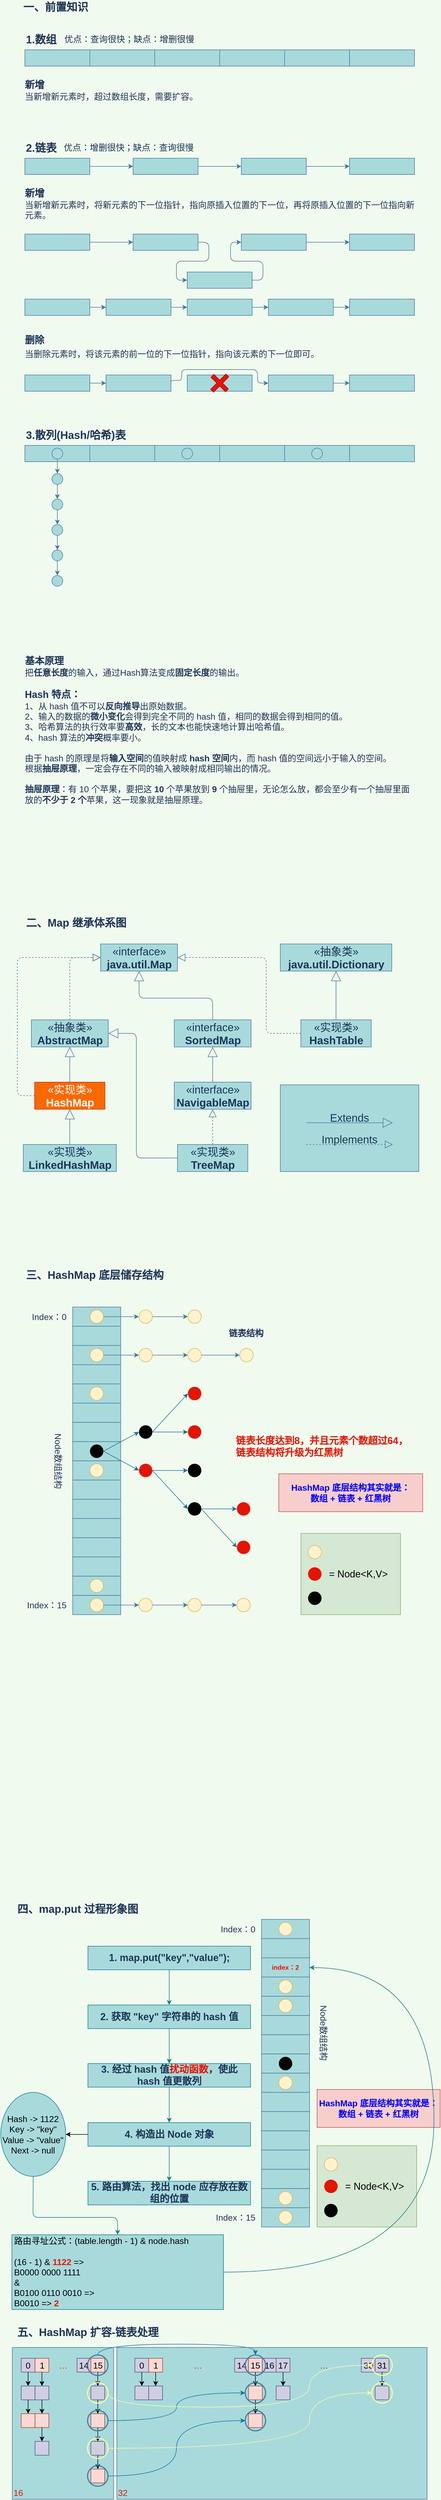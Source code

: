 <mxfile version="13.9.9" type="device"><diagram id="C5RBs43oDa-KdzZeNtuy" name="Page-1"><mxGraphModel dx="971" dy="557" grid="1" gridSize="10" guides="1" tooltips="1" connect="1" arrows="1" fold="1" page="1" pageScale="1" pageWidth="827" pageHeight="1169" background="#F1FAEE" math="0" shadow="0"><root><mxCell id="WIyWlLk6GJQsqaUBKTNV-0"/><mxCell id="WIyWlLk6GJQsqaUBKTNV-1" parent="WIyWlLk6GJQsqaUBKTNV-0"/><mxCell id="JHJx-84I-O0isgHiR5Fu-107" value="" style="rounded=0;whiteSpace=wrap;html=1;sketch=0;strokeColor=#457B9D;fillColor=#A8DADC;fontSize=20;fontColor=#1D3557;align=center;" parent="WIyWlLk6GJQsqaUBKTNV-1" vertex="1"><mxGeometry x="526" y="2040" width="256" height="160" as="geometry"/></mxCell><mxCell id="JHJx-84I-O0isgHiR5Fu-8" value="1.数组" style="text;html=1;strokeColor=none;fillColor=none;align=left;verticalAlign=middle;whiteSpace=wrap;rounded=0;sketch=0;fontColor=#1D3557;fontSize=20;fontStyle=1" parent="WIyWlLk6GJQsqaUBKTNV-1" vertex="1"><mxGeometry x="54" y="100" width="70" height="20" as="geometry"/></mxCell><mxCell id="JHJx-84I-O0isgHiR5Fu-10" value="" style="group;fontColor=#1D3557;" parent="WIyWlLk6GJQsqaUBKTNV-1" vertex="1" connectable="0"><mxGeometry x="54" y="130" width="720" height="30" as="geometry"/></mxCell><mxCell id="JHJx-84I-O0isgHiR5Fu-1" value="" style="rounded=0;whiteSpace=wrap;html=1;sketch=0;strokeColor=#457B9D;fillColor=#A8DADC;fontColor=#1D3557;" parent="JHJx-84I-O0isgHiR5Fu-10" vertex="1"><mxGeometry width="120" height="30" as="geometry"/></mxCell><mxCell id="JHJx-84I-O0isgHiR5Fu-2" value="" style="rounded=0;whiteSpace=wrap;html=1;sketch=0;strokeColor=#457B9D;fillColor=#A8DADC;fontColor=#1D3557;" parent="JHJx-84I-O0isgHiR5Fu-10" vertex="1"><mxGeometry x="120" width="120" height="30" as="geometry"/></mxCell><mxCell id="JHJx-84I-O0isgHiR5Fu-3" value="" style="rounded=0;whiteSpace=wrap;html=1;sketch=0;strokeColor=#457B9D;fillColor=#A8DADC;fontColor=#1D3557;" parent="JHJx-84I-O0isgHiR5Fu-10" vertex="1"><mxGeometry x="240" width="120" height="30" as="geometry"/></mxCell><mxCell id="JHJx-84I-O0isgHiR5Fu-4" value="" style="rounded=0;whiteSpace=wrap;html=1;sketch=0;strokeColor=#457B9D;fillColor=#A8DADC;fontColor=#1D3557;" parent="JHJx-84I-O0isgHiR5Fu-10" vertex="1"><mxGeometry x="360" width="120" height="30" as="geometry"/></mxCell><mxCell id="JHJx-84I-O0isgHiR5Fu-5" value="" style="rounded=0;whiteSpace=wrap;html=1;sketch=0;strokeColor=#457B9D;fillColor=#A8DADC;fontColor=#1D3557;" parent="JHJx-84I-O0isgHiR5Fu-10" vertex="1"><mxGeometry x="480" width="120" height="30" as="geometry"/></mxCell><mxCell id="JHJx-84I-O0isgHiR5Fu-6" value="" style="rounded=0;whiteSpace=wrap;html=1;sketch=0;strokeColor=#457B9D;fillColor=#A8DADC;fontColor=#1D3557;" parent="JHJx-84I-O0isgHiR5Fu-10" vertex="1"><mxGeometry x="600" width="120" height="30" as="geometry"/></mxCell><mxCell id="JHJx-84I-O0isgHiR5Fu-19" style="edgeStyle=orthogonalEdgeStyle;curved=0;rounded=1;sketch=0;orthogonalLoop=1;jettySize=auto;html=1;exitX=1;exitY=0.5;exitDx=0;exitDy=0;strokeColor=#457B9D;fillColor=#A8DADC;fontSize=16;fontColor=#1D3557;labelBackgroundColor=#F1FAEE;" parent="WIyWlLk6GJQsqaUBKTNV-1" source="JHJx-84I-O0isgHiR5Fu-12" target="JHJx-84I-O0isgHiR5Fu-14" edge="1"><mxGeometry relative="1" as="geometry"/></mxCell><mxCell id="JHJx-84I-O0isgHiR5Fu-12" value="" style="rounded=0;whiteSpace=wrap;html=1;sketch=0;strokeColor=#457B9D;fillColor=#A8DADC;fontColor=#1D3557;" parent="WIyWlLk6GJQsqaUBKTNV-1" vertex="1"><mxGeometry x="54" y="330" width="120" height="30" as="geometry"/></mxCell><mxCell id="JHJx-84I-O0isgHiR5Fu-20" style="edgeStyle=orthogonalEdgeStyle;curved=0;rounded=1;sketch=0;orthogonalLoop=1;jettySize=auto;html=1;exitX=1;exitY=0.5;exitDx=0;exitDy=0;strokeColor=#457B9D;fillColor=#A8DADC;fontSize=16;fontColor=#1D3557;labelBackgroundColor=#F1FAEE;" parent="WIyWlLk6GJQsqaUBKTNV-1" source="JHJx-84I-O0isgHiR5Fu-14" target="JHJx-84I-O0isgHiR5Fu-16" edge="1"><mxGeometry relative="1" as="geometry"/></mxCell><mxCell id="JHJx-84I-O0isgHiR5Fu-14" value="" style="rounded=0;whiteSpace=wrap;html=1;sketch=0;strokeColor=#457B9D;fillColor=#A8DADC;fontColor=#1D3557;" parent="WIyWlLk6GJQsqaUBKTNV-1" vertex="1"><mxGeometry x="254" y="330" width="120" height="30" as="geometry"/></mxCell><mxCell id="JHJx-84I-O0isgHiR5Fu-21" style="edgeStyle=orthogonalEdgeStyle;curved=0;rounded=1;sketch=0;orthogonalLoop=1;jettySize=auto;html=1;exitX=1;exitY=0.5;exitDx=0;exitDy=0;strokeColor=#457B9D;fillColor=#A8DADC;fontSize=16;fontColor=#1D3557;labelBackgroundColor=#F1FAEE;" parent="WIyWlLk6GJQsqaUBKTNV-1" source="JHJx-84I-O0isgHiR5Fu-16" target="JHJx-84I-O0isgHiR5Fu-18" edge="1"><mxGeometry relative="1" as="geometry"/></mxCell><mxCell id="JHJx-84I-O0isgHiR5Fu-16" value="" style="rounded=0;whiteSpace=wrap;html=1;sketch=0;strokeColor=#457B9D;fillColor=#A8DADC;fontColor=#1D3557;" parent="WIyWlLk6GJQsqaUBKTNV-1" vertex="1"><mxGeometry x="454" y="330" width="120" height="30" as="geometry"/></mxCell><mxCell id="JHJx-84I-O0isgHiR5Fu-18" value="" style="rounded=0;whiteSpace=wrap;html=1;sketch=0;strokeColor=#457B9D;fillColor=#A8DADC;fontColor=#1D3557;" parent="WIyWlLk6GJQsqaUBKTNV-1" vertex="1"><mxGeometry x="654" y="330" width="120" height="30" as="geometry"/></mxCell><mxCell id="JHJx-84I-O0isgHiR5Fu-22" value="2.链表" style="text;html=1;strokeColor=none;fillColor=none;align=left;verticalAlign=middle;whiteSpace=wrap;rounded=0;sketch=0;fontColor=#1D3557;fontSize=20;fontStyle=1" parent="WIyWlLk6GJQsqaUBKTNV-1" vertex="1"><mxGeometry x="54" y="300" width="60" height="20" as="geometry"/></mxCell><mxCell id="JHJx-84I-O0isgHiR5Fu-23" value="3.散列(Hash/哈希)表" style="text;html=1;strokeColor=none;fillColor=none;align=left;verticalAlign=middle;whiteSpace=wrap;rounded=0;sketch=0;fontColor=#1D3557;fontSize=20;fontStyle=1" parent="WIyWlLk6GJQsqaUBKTNV-1" vertex="1"><mxGeometry x="54" y="830" width="230" height="20" as="geometry"/></mxCell><mxCell id="JHJx-84I-O0isgHiR5Fu-24" value="" style="group;fontColor=#1D3557;" parent="WIyWlLk6GJQsqaUBKTNV-1" vertex="1" connectable="0"><mxGeometry x="54" y="860" width="720" height="30" as="geometry"/></mxCell><mxCell id="JHJx-84I-O0isgHiR5Fu-25" value="" style="rounded=0;whiteSpace=wrap;html=1;sketch=0;strokeColor=#457B9D;fillColor=#A8DADC;fontColor=#1D3557;" parent="JHJx-84I-O0isgHiR5Fu-24" vertex="1"><mxGeometry width="120" height="30" as="geometry"/></mxCell><mxCell id="JHJx-84I-O0isgHiR5Fu-26" value="" style="rounded=0;whiteSpace=wrap;html=1;sketch=0;strokeColor=#457B9D;fillColor=#A8DADC;fontColor=#1D3557;" parent="JHJx-84I-O0isgHiR5Fu-24" vertex="1"><mxGeometry x="120" width="120" height="30" as="geometry"/></mxCell><mxCell id="JHJx-84I-O0isgHiR5Fu-27" value="" style="rounded=0;whiteSpace=wrap;html=1;sketch=0;strokeColor=#457B9D;fillColor=#A8DADC;fontColor=#1D3557;" parent="JHJx-84I-O0isgHiR5Fu-24" vertex="1"><mxGeometry x="240" width="120" height="30" as="geometry"/></mxCell><mxCell id="JHJx-84I-O0isgHiR5Fu-28" value="" style="rounded=0;whiteSpace=wrap;html=1;sketch=0;strokeColor=#457B9D;fillColor=#A8DADC;fontColor=#1D3557;" parent="JHJx-84I-O0isgHiR5Fu-24" vertex="1"><mxGeometry x="360" width="120" height="30" as="geometry"/></mxCell><mxCell id="JHJx-84I-O0isgHiR5Fu-29" value="" style="rounded=0;whiteSpace=wrap;html=1;sketch=0;strokeColor=#457B9D;fillColor=#A8DADC;fontColor=#1D3557;" parent="JHJx-84I-O0isgHiR5Fu-24" vertex="1"><mxGeometry x="480" width="120" height="30" as="geometry"/></mxCell><mxCell id="JHJx-84I-O0isgHiR5Fu-30" value="" style="rounded=0;whiteSpace=wrap;html=1;sketch=0;strokeColor=#457B9D;fillColor=#A8DADC;fontColor=#1D3557;" parent="JHJx-84I-O0isgHiR5Fu-24" vertex="1"><mxGeometry x="600" width="120" height="30" as="geometry"/></mxCell><mxCell id="JHJx-84I-O0isgHiR5Fu-32" value="" style="ellipse;whiteSpace=wrap;html=1;aspect=fixed;rounded=0;sketch=0;strokeColor=#457B9D;fillColor=#A8DADC;fontSize=16;fontColor=#1D3557;flipV=1;" parent="JHJx-84I-O0isgHiR5Fu-24" vertex="1"><mxGeometry x="50" y="5" width="20" height="20" as="geometry"/></mxCell><mxCell id="JHJx-84I-O0isgHiR5Fu-38" value="" style="ellipse;whiteSpace=wrap;html=1;aspect=fixed;rounded=0;sketch=0;strokeColor=#457B9D;fillColor=#A8DADC;fontSize=16;fontColor=#1D3557;flipV=1;" parent="JHJx-84I-O0isgHiR5Fu-24" vertex="1"><mxGeometry x="290" y="5" width="20" height="20" as="geometry"/></mxCell><mxCell id="JHJx-84I-O0isgHiR5Fu-39" value="" style="ellipse;whiteSpace=wrap;html=1;aspect=fixed;rounded=0;sketch=0;strokeColor=#457B9D;fillColor=#A8DADC;fontSize=16;fontColor=#1D3557;flipV=1;" parent="JHJx-84I-O0isgHiR5Fu-24" vertex="1"><mxGeometry x="530" y="5" width="20" height="20" as="geometry"/></mxCell><mxCell id="JHJx-84I-O0isgHiR5Fu-41" style="edgeStyle=orthogonalEdgeStyle;curved=0;rounded=1;sketch=0;orthogonalLoop=1;jettySize=auto;html=1;exitX=0.5;exitY=1;exitDx=0;exitDy=0;strokeColor=#457B9D;fillColor=#A8DADC;fontSize=16;fontColor=#1D3557;labelBackgroundColor=#F1FAEE;" parent="WIyWlLk6GJQsqaUBKTNV-1" source="JHJx-84I-O0isgHiR5Fu-33" target="JHJx-84I-O0isgHiR5Fu-34" edge="1"><mxGeometry relative="1" as="geometry"/></mxCell><mxCell id="JHJx-84I-O0isgHiR5Fu-33" value="" style="ellipse;whiteSpace=wrap;html=1;aspect=fixed;rounded=0;sketch=0;strokeColor=#457B9D;fillColor=#A8DADC;fontSize=16;fontColor=#1D3557;flipV=1;" parent="WIyWlLk6GJQsqaUBKTNV-1" vertex="1"><mxGeometry x="104" y="912" width="20" height="20" as="geometry"/></mxCell><mxCell id="JHJx-84I-O0isgHiR5Fu-42" style="edgeStyle=orthogonalEdgeStyle;curved=0;rounded=1;sketch=0;orthogonalLoop=1;jettySize=auto;html=1;exitX=0.5;exitY=1;exitDx=0;exitDy=0;entryX=0.5;entryY=0;entryDx=0;entryDy=0;strokeColor=#457B9D;fillColor=#A8DADC;fontSize=16;fontColor=#1D3557;labelBackgroundColor=#F1FAEE;" parent="WIyWlLk6GJQsqaUBKTNV-1" source="JHJx-84I-O0isgHiR5Fu-34" target="JHJx-84I-O0isgHiR5Fu-35" edge="1"><mxGeometry relative="1" as="geometry"/></mxCell><mxCell id="JHJx-84I-O0isgHiR5Fu-34" value="" style="ellipse;whiteSpace=wrap;html=1;aspect=fixed;rounded=0;sketch=0;strokeColor=#457B9D;fillColor=#A8DADC;fontSize=16;fontColor=#1D3557;flipV=1;" parent="WIyWlLk6GJQsqaUBKTNV-1" vertex="1"><mxGeometry x="104" y="959" width="20" height="20" as="geometry"/></mxCell><mxCell id="JHJx-84I-O0isgHiR5Fu-43" style="edgeStyle=orthogonalEdgeStyle;curved=0;rounded=1;sketch=0;orthogonalLoop=1;jettySize=auto;html=1;exitX=0.5;exitY=1;exitDx=0;exitDy=0;entryX=0.5;entryY=0;entryDx=0;entryDy=0;strokeColor=#457B9D;fillColor=#A8DADC;fontSize=16;fontColor=#1D3557;labelBackgroundColor=#F1FAEE;" parent="WIyWlLk6GJQsqaUBKTNV-1" source="JHJx-84I-O0isgHiR5Fu-35" target="JHJx-84I-O0isgHiR5Fu-36" edge="1"><mxGeometry relative="1" as="geometry"/></mxCell><mxCell id="JHJx-84I-O0isgHiR5Fu-35" value="" style="ellipse;whiteSpace=wrap;html=1;aspect=fixed;rounded=0;sketch=0;strokeColor=#457B9D;fillColor=#A8DADC;fontSize=16;fontColor=#1D3557;flipV=1;" parent="WIyWlLk6GJQsqaUBKTNV-1" vertex="1"><mxGeometry x="104" y="1006" width="20" height="20" as="geometry"/></mxCell><mxCell id="JHJx-84I-O0isgHiR5Fu-44" style="edgeStyle=orthogonalEdgeStyle;curved=0;rounded=1;sketch=0;orthogonalLoop=1;jettySize=auto;html=1;exitX=0.5;exitY=1;exitDx=0;exitDy=0;strokeColor=#457B9D;fillColor=#A8DADC;fontSize=16;fontColor=#1D3557;labelBackgroundColor=#F1FAEE;" parent="WIyWlLk6GJQsqaUBKTNV-1" source="JHJx-84I-O0isgHiR5Fu-36" target="JHJx-84I-O0isgHiR5Fu-37" edge="1"><mxGeometry relative="1" as="geometry"/></mxCell><mxCell id="JHJx-84I-O0isgHiR5Fu-36" value="" style="ellipse;whiteSpace=wrap;html=1;aspect=fixed;rounded=0;sketch=0;strokeColor=#457B9D;fillColor=#A8DADC;fontSize=16;fontColor=#1D3557;flipV=1;" parent="WIyWlLk6GJQsqaUBKTNV-1" vertex="1"><mxGeometry x="104" y="1053" width="20" height="20" as="geometry"/></mxCell><mxCell id="JHJx-84I-O0isgHiR5Fu-37" value="" style="ellipse;whiteSpace=wrap;html=1;aspect=fixed;rounded=0;sketch=0;strokeColor=#457B9D;fillColor=#A8DADC;fontSize=16;fontColor=#1D3557;flipV=1;" parent="WIyWlLk6GJQsqaUBKTNV-1" vertex="1"><mxGeometry x="104" y="1100" width="20" height="20" as="geometry"/></mxCell><mxCell id="JHJx-84I-O0isgHiR5Fu-40" style="edgeStyle=orthogonalEdgeStyle;curved=0;rounded=1;sketch=0;orthogonalLoop=1;jettySize=auto;html=1;exitX=0.5;exitY=1;exitDx=0;exitDy=0;entryX=0.5;entryY=0;entryDx=0;entryDy=0;strokeColor=#457B9D;fillColor=#A8DADC;fontSize=16;fontColor=#1D3557;labelBackgroundColor=#F1FAEE;" parent="WIyWlLk6GJQsqaUBKTNV-1" source="JHJx-84I-O0isgHiR5Fu-32" target="JHJx-84I-O0isgHiR5Fu-33" edge="1"><mxGeometry relative="1" as="geometry"/></mxCell><mxCell id="JHJx-84I-O0isgHiR5Fu-46" value="优点：查询很快；缺点：增删很慢" style="text;html=1;strokeColor=none;fillColor=none;align=left;verticalAlign=middle;whiteSpace=wrap;rounded=0;sketch=0;fontSize=16;fontColor=#1D3557;" parent="WIyWlLk6GJQsqaUBKTNV-1" vertex="1"><mxGeometry x="125" y="100" width="280" height="20" as="geometry"/></mxCell><mxCell id="JHJx-84I-O0isgHiR5Fu-47" value="优点：增删很快；缺点：查询很慢" style="text;html=1;strokeColor=none;fillColor=none;align=left;verticalAlign=middle;whiteSpace=wrap;rounded=0;sketch=0;fontSize=16;fontColor=#1D3557;" parent="WIyWlLk6GJQsqaUBKTNV-1" vertex="1"><mxGeometry x="124" y="295" width="260" height="30" as="geometry"/></mxCell><mxCell id="JHJx-84I-O0isgHiR5Fu-48" value="&lt;b&gt;&lt;font style=&quot;font-size: 18px&quot;&gt;新增&lt;/font&gt;&lt;/b&gt;&lt;br&gt;当新增新元素时，超过数组长度，需要扩容。" style="text;strokeColor=none;fillColor=none;spacing=0;spacingTop=0;overflow=hidden;rounded=0;sketch=0;fontSize=16;fontColor=#1D3557;align=left;verticalAlign=top;whiteSpace=wrap;html=1;" parent="WIyWlLk6GJQsqaUBKTNV-1" vertex="1"><mxGeometry x="54" y="180" width="720" height="50" as="geometry"/></mxCell><mxCell id="JHJx-84I-O0isgHiR5Fu-49" value="&lt;b&gt;&lt;font style=&quot;font-size: 18px&quot;&gt;新增&lt;/font&gt;&lt;/b&gt;&lt;br&gt;当新增新元素时，将新元素的下一位指针，指向原插入位置的下一位，再将原插入位置的下一位指向新元素。&lt;br&gt;&lt;br&gt;&lt;br&gt;&lt;br&gt;&lt;br&gt;&lt;br&gt;&lt;br&gt;&lt;br&gt;&lt;br&gt;&lt;br&gt;&lt;br&gt;&lt;br&gt;&lt;b&gt;&lt;font&gt;&lt;font style=&quot;font-size: 18px&quot;&gt;删除&lt;/font&gt;&lt;br&gt;&lt;/font&gt;&lt;/b&gt;当删除元素时，将该元素的前一位的下一位指针，指向该元素的下一位即可。&lt;b&gt;&lt;font style=&quot;font-size: 20px&quot;&gt;&lt;br&gt;&lt;/font&gt;&lt;/b&gt;" style="text;strokeColor=none;fillColor=none;spacing=0;spacingTop=0;overflow=hidden;rounded=0;sketch=0;fontSize=16;fontColor=#1D3557;align=left;verticalAlign=top;whiteSpace=wrap;html=1;" parent="WIyWlLk6GJQsqaUBKTNV-1" vertex="1"><mxGeometry x="54" y="380" width="720" height="320" as="geometry"/></mxCell><mxCell id="JHJx-84I-O0isgHiR5Fu-50" style="edgeStyle=orthogonalEdgeStyle;curved=0;rounded=1;sketch=0;orthogonalLoop=1;jettySize=auto;html=1;exitX=1;exitY=0.5;exitDx=0;exitDy=0;strokeColor=#457B9D;fillColor=#A8DADC;fontSize=16;fontColor=#1D3557;labelBackgroundColor=#F1FAEE;" parent="WIyWlLk6GJQsqaUBKTNV-1" source="JHJx-84I-O0isgHiR5Fu-51" target="JHJx-84I-O0isgHiR5Fu-53" edge="1"><mxGeometry relative="1" as="geometry"/></mxCell><mxCell id="JHJx-84I-O0isgHiR5Fu-51" value="" style="rounded=0;whiteSpace=wrap;html=1;sketch=0;strokeColor=#457B9D;fillColor=#A8DADC;fontColor=#1D3557;" parent="WIyWlLk6GJQsqaUBKTNV-1" vertex="1"><mxGeometry x="54" y="470" width="120" height="30" as="geometry"/></mxCell><mxCell id="JHJx-84I-O0isgHiR5Fu-52" style="edgeStyle=orthogonalEdgeStyle;curved=0;rounded=1;sketch=0;orthogonalLoop=1;jettySize=auto;html=1;exitX=1;exitY=0.5;exitDx=0;exitDy=0;strokeColor=#457B9D;fillColor=#A8DADC;fontSize=16;fontColor=#1D3557;entryX=0;entryY=0.5;entryDx=0;entryDy=0;labelBackgroundColor=#F1FAEE;" parent="WIyWlLk6GJQsqaUBKTNV-1" source="JHJx-84I-O0isgHiR5Fu-53" target="JHJx-84I-O0isgHiR5Fu-57" edge="1"><mxGeometry relative="1" as="geometry"/></mxCell><mxCell id="JHJx-84I-O0isgHiR5Fu-53" value="" style="rounded=0;whiteSpace=wrap;html=1;sketch=0;strokeColor=#457B9D;fillColor=#A8DADC;fontColor=#1D3557;" parent="WIyWlLk6GJQsqaUBKTNV-1" vertex="1"><mxGeometry x="254" y="470" width="120" height="30" as="geometry"/></mxCell><mxCell id="JHJx-84I-O0isgHiR5Fu-54" style="edgeStyle=orthogonalEdgeStyle;curved=0;rounded=1;sketch=0;orthogonalLoop=1;jettySize=auto;html=1;exitX=1;exitY=0.5;exitDx=0;exitDy=0;strokeColor=#457B9D;fillColor=#A8DADC;fontSize=16;fontColor=#1D3557;labelBackgroundColor=#F1FAEE;" parent="WIyWlLk6GJQsqaUBKTNV-1" source="JHJx-84I-O0isgHiR5Fu-55" target="JHJx-84I-O0isgHiR5Fu-56" edge="1"><mxGeometry relative="1" as="geometry"/></mxCell><mxCell id="JHJx-84I-O0isgHiR5Fu-55" value="" style="rounded=0;whiteSpace=wrap;html=1;sketch=0;strokeColor=#457B9D;fillColor=#A8DADC;fontColor=#1D3557;" parent="WIyWlLk6GJQsqaUBKTNV-1" vertex="1"><mxGeometry x="454" y="470" width="120" height="30" as="geometry"/></mxCell><mxCell id="JHJx-84I-O0isgHiR5Fu-56" value="" style="rounded=0;whiteSpace=wrap;html=1;sketch=0;strokeColor=#457B9D;fillColor=#A8DADC;fontColor=#1D3557;" parent="WIyWlLk6GJQsqaUBKTNV-1" vertex="1"><mxGeometry x="654" y="470" width="120" height="30" as="geometry"/></mxCell><mxCell id="JHJx-84I-O0isgHiR5Fu-58" style="edgeStyle=orthogonalEdgeStyle;curved=0;rounded=1;sketch=0;orthogonalLoop=1;jettySize=auto;html=1;exitX=1;exitY=0.5;exitDx=0;exitDy=0;entryX=0;entryY=0.5;entryDx=0;entryDy=0;strokeColor=#457B9D;fillColor=#A8DADC;fontSize=16;fontColor=#1D3557;labelBackgroundColor=#F1FAEE;" parent="WIyWlLk6GJQsqaUBKTNV-1" source="JHJx-84I-O0isgHiR5Fu-57" target="JHJx-84I-O0isgHiR5Fu-55" edge="1"><mxGeometry relative="1" as="geometry"/></mxCell><mxCell id="JHJx-84I-O0isgHiR5Fu-57" value="" style="rounded=0;whiteSpace=wrap;html=1;sketch=0;strokeColor=#457B9D;fillColor=#A8DADC;fontColor=#1D3557;" parent="WIyWlLk6GJQsqaUBKTNV-1" vertex="1"><mxGeometry x="354" y="540" width="120" height="30" as="geometry"/></mxCell><mxCell id="JHJx-84I-O0isgHiR5Fu-59" style="edgeStyle=orthogonalEdgeStyle;curved=0;rounded=1;sketch=0;orthogonalLoop=1;jettySize=auto;html=1;exitX=1;exitY=0.5;exitDx=0;exitDy=0;strokeColor=#457B9D;fillColor=#A8DADC;fontSize=16;fontColor=#1D3557;labelBackgroundColor=#F1FAEE;" parent="WIyWlLk6GJQsqaUBKTNV-1" source="JHJx-84I-O0isgHiR5Fu-60" target="JHJx-84I-O0isgHiR5Fu-62" edge="1"><mxGeometry relative="1" as="geometry"/></mxCell><mxCell id="JHJx-84I-O0isgHiR5Fu-60" value="" style="rounded=0;whiteSpace=wrap;html=1;sketch=0;strokeColor=#457B9D;fillColor=#A8DADC;fontColor=#1D3557;" parent="WIyWlLk6GJQsqaUBKTNV-1" vertex="1"><mxGeometry x="54" y="590" width="120" height="30" as="geometry"/></mxCell><mxCell id="JHJx-84I-O0isgHiR5Fu-61" style="edgeStyle=orthogonalEdgeStyle;curved=0;rounded=1;sketch=0;orthogonalLoop=1;jettySize=auto;html=1;exitX=1;exitY=0.5;exitDx=0;exitDy=0;strokeColor=#457B9D;fillColor=#A8DADC;fontSize=16;fontColor=#1D3557;entryX=0;entryY=0.5;entryDx=0;entryDy=0;labelBackgroundColor=#F1FAEE;" parent="WIyWlLk6GJQsqaUBKTNV-1" source="JHJx-84I-O0isgHiR5Fu-62" target="JHJx-84I-O0isgHiR5Fu-67" edge="1"><mxGeometry relative="1" as="geometry"/></mxCell><mxCell id="JHJx-84I-O0isgHiR5Fu-62" value="" style="rounded=0;whiteSpace=wrap;html=1;sketch=0;strokeColor=#457B9D;fillColor=#A8DADC;fontColor=#1D3557;" parent="WIyWlLk6GJQsqaUBKTNV-1" vertex="1"><mxGeometry x="204" y="590" width="120" height="30" as="geometry"/></mxCell><mxCell id="JHJx-84I-O0isgHiR5Fu-63" style="edgeStyle=orthogonalEdgeStyle;curved=0;rounded=1;sketch=0;orthogonalLoop=1;jettySize=auto;html=1;exitX=1;exitY=0.5;exitDx=0;exitDy=0;strokeColor=#457B9D;fillColor=#A8DADC;fontSize=16;fontColor=#1D3557;labelBackgroundColor=#F1FAEE;" parent="WIyWlLk6GJQsqaUBKTNV-1" source="JHJx-84I-O0isgHiR5Fu-64" target="JHJx-84I-O0isgHiR5Fu-65" edge="1"><mxGeometry relative="1" as="geometry"/></mxCell><mxCell id="JHJx-84I-O0isgHiR5Fu-64" value="" style="rounded=0;whiteSpace=wrap;html=1;sketch=0;strokeColor=#457B9D;fillColor=#A8DADC;fontColor=#1D3557;" parent="WIyWlLk6GJQsqaUBKTNV-1" vertex="1"><mxGeometry x="504" y="590" width="120" height="30" as="geometry"/></mxCell><mxCell id="JHJx-84I-O0isgHiR5Fu-65" value="" style="rounded=0;whiteSpace=wrap;html=1;sketch=0;strokeColor=#457B9D;fillColor=#A8DADC;fontColor=#1D3557;" parent="WIyWlLk6GJQsqaUBKTNV-1" vertex="1"><mxGeometry x="654" y="590" width="120" height="30" as="geometry"/></mxCell><mxCell id="JHJx-84I-O0isgHiR5Fu-66" style="edgeStyle=orthogonalEdgeStyle;curved=0;rounded=1;sketch=0;orthogonalLoop=1;jettySize=auto;html=1;exitX=1;exitY=0.5;exitDx=0;exitDy=0;entryX=0;entryY=0.5;entryDx=0;entryDy=0;strokeColor=#457B9D;fillColor=#A8DADC;fontSize=16;fontColor=#1D3557;labelBackgroundColor=#F1FAEE;" parent="WIyWlLk6GJQsqaUBKTNV-1" source="JHJx-84I-O0isgHiR5Fu-67" target="JHJx-84I-O0isgHiR5Fu-64" edge="1"><mxGeometry relative="1" as="geometry"/></mxCell><mxCell id="JHJx-84I-O0isgHiR5Fu-67" value="" style="rounded=0;whiteSpace=wrap;html=1;sketch=0;strokeColor=#457B9D;fillColor=#A8DADC;fontColor=#1D3557;" parent="WIyWlLk6GJQsqaUBKTNV-1" vertex="1"><mxGeometry x="354" y="590" width="120" height="30" as="geometry"/></mxCell><mxCell id="JHJx-84I-O0isgHiR5Fu-68" style="edgeStyle=orthogonalEdgeStyle;curved=0;rounded=1;sketch=0;orthogonalLoop=1;jettySize=auto;html=1;exitX=1;exitY=0.5;exitDx=0;exitDy=0;strokeColor=#457B9D;fillColor=#A8DADC;fontSize=16;fontColor=#1D3557;labelBackgroundColor=#F1FAEE;" parent="WIyWlLk6GJQsqaUBKTNV-1" source="JHJx-84I-O0isgHiR5Fu-69" target="JHJx-84I-O0isgHiR5Fu-71" edge="1"><mxGeometry relative="1" as="geometry"/></mxCell><mxCell id="JHJx-84I-O0isgHiR5Fu-69" value="" style="rounded=0;whiteSpace=wrap;html=1;sketch=0;strokeColor=#457B9D;fillColor=#A8DADC;fontColor=#1D3557;" parent="WIyWlLk6GJQsqaUBKTNV-1" vertex="1"><mxGeometry x="54" y="730" width="120" height="30" as="geometry"/></mxCell><mxCell id="JHJx-84I-O0isgHiR5Fu-79" style="edgeStyle=orthogonalEdgeStyle;curved=0;rounded=1;sketch=0;orthogonalLoop=1;jettySize=auto;html=1;exitX=1;exitY=0.5;exitDx=0;exitDy=0;entryX=0;entryY=0.5;entryDx=0;entryDy=0;strokeColor=#457B9D;fillColor=#A8DADC;fontSize=16;fontColor=#1D3557;labelBackgroundColor=#F1FAEE;" parent="WIyWlLk6GJQsqaUBKTNV-1" source="JHJx-84I-O0isgHiR5Fu-71" target="JHJx-84I-O0isgHiR5Fu-73" edge="1"><mxGeometry relative="1" as="geometry"><Array as="points"><mxPoint x="324" y="740"/><mxPoint x="344" y="740"/><mxPoint x="344" y="720"/><mxPoint x="484" y="720"/><mxPoint x="484" y="745"/></Array></mxGeometry></mxCell><mxCell id="JHJx-84I-O0isgHiR5Fu-71" value="" style="rounded=0;whiteSpace=wrap;html=1;sketch=0;strokeColor=#457B9D;fillColor=#A8DADC;fontColor=#1D3557;" parent="WIyWlLk6GJQsqaUBKTNV-1" vertex="1"><mxGeometry x="204" y="730" width="120" height="30" as="geometry"/></mxCell><mxCell id="JHJx-84I-O0isgHiR5Fu-72" style="edgeStyle=orthogonalEdgeStyle;curved=0;rounded=1;sketch=0;orthogonalLoop=1;jettySize=auto;html=1;exitX=1;exitY=0.5;exitDx=0;exitDy=0;strokeColor=#457B9D;fillColor=#A8DADC;fontSize=16;fontColor=#1D3557;labelBackgroundColor=#F1FAEE;" parent="WIyWlLk6GJQsqaUBKTNV-1" source="JHJx-84I-O0isgHiR5Fu-73" target="JHJx-84I-O0isgHiR5Fu-74" edge="1"><mxGeometry relative="1" as="geometry"/></mxCell><mxCell id="JHJx-84I-O0isgHiR5Fu-73" value="" style="rounded=0;whiteSpace=wrap;html=1;sketch=0;strokeColor=#457B9D;fillColor=#A8DADC;fontColor=#1D3557;" parent="WIyWlLk6GJQsqaUBKTNV-1" vertex="1"><mxGeometry x="504" y="730" width="120" height="30" as="geometry"/></mxCell><mxCell id="JHJx-84I-O0isgHiR5Fu-74" value="" style="rounded=0;whiteSpace=wrap;html=1;sketch=0;strokeColor=#457B9D;fillColor=#A8DADC;fontColor=#1D3557;" parent="WIyWlLk6GJQsqaUBKTNV-1" vertex="1"><mxGeometry x="654" y="730" width="120" height="30" as="geometry"/></mxCell><mxCell id="JHJx-84I-O0isgHiR5Fu-76" value="" style="rounded=0;whiteSpace=wrap;html=1;sketch=0;strokeColor=#457B9D;fillColor=#A8DADC;fontColor=#1D3557;" parent="WIyWlLk6GJQsqaUBKTNV-1" vertex="1"><mxGeometry x="354" y="730" width="120" height="30" as="geometry"/></mxCell><mxCell id="JHJx-84I-O0isgHiR5Fu-77" value="" style="shape=cross;whiteSpace=wrap;html=1;rounded=0;sketch=0;strokeColor=#B20000;fillColor=#e51400;fontSize=16;align=left;direction=south;rotation=45;fontColor=#ffffff;" parent="WIyWlLk6GJQsqaUBKTNV-1" vertex="1"><mxGeometry x="395" y="725" width="38" height="40" as="geometry"/></mxCell><mxCell id="JHJx-84I-O0isgHiR5Fu-81" value="&lt;b&gt;&lt;font style=&quot;font-size: 18px&quot;&gt;基本原理&lt;/font&gt;&lt;/b&gt;&lt;br&gt;把&lt;b&gt;任意长度&lt;/b&gt;的输入，通过Hash算法变成&lt;b&gt;固定长度&lt;/b&gt;的输出。&lt;br&gt;&lt;b&gt;&lt;font style=&quot;font-size: 18px&quot;&gt;&lt;br&gt;Hash 特点：&lt;/font&gt;&lt;/b&gt;&lt;br&gt;1、从 hash 值不可以&lt;b&gt;反向推导&lt;/b&gt;出原始数据。&lt;br&gt;2、输入的数据的&lt;b&gt;微小变化&lt;/b&gt;会得到完全不同的 hash 值，相同的数据会得到相同的值。&lt;br&gt;3、哈希算法的执行效率要&lt;b&gt;高效&lt;/b&gt;，长的文本也能快速地计算出哈希值。&lt;br&gt;4、hash 算法的&lt;b&gt;冲突&lt;/b&gt;概率要小。&lt;br&gt;&lt;br&gt;由于 hash&amp;nbsp;的原理是将&lt;b&gt;输入空间&lt;/b&gt;的值映射成&lt;b&gt; hash 空间&lt;/b&gt;内，而&amp;nbsp;hash&amp;nbsp;值的空间远小于输入的空间。&lt;br&gt;根据&lt;b&gt;抽屉原理&lt;/b&gt;，一定会存在不同的输入被映射成相同输出的情况。&lt;br&gt;&lt;br&gt;&lt;b&gt;抽屉原理&lt;/b&gt;：有 10 个苹果，要把这&lt;b&gt; 10 &lt;/b&gt;个苹果放到&lt;b&gt; 9 &lt;/b&gt;个抽屉里，无论怎么放，都会至少有一个抽屉里面&lt;br&gt;放的&lt;b&gt;不少于 2 个&lt;/b&gt;苹果，这一现象就是抽屉原理。" style="text;strokeColor=none;fillColor=none;spacing=0;spacingTop=0;overflow=hidden;rounded=0;sketch=0;fontSize=16;fontColor=#1D3557;align=left;verticalAlign=top;whiteSpace=wrap;html=1;" parent="WIyWlLk6GJQsqaUBKTNV-1" vertex="1"><mxGeometry x="54" y="1243" width="720" height="310" as="geometry"/></mxCell><mxCell id="JHJx-84I-O0isgHiR5Fu-82" value="«interface»&lt;br&gt;&lt;b&gt;java.util.Map&lt;/b&gt;" style="html=1;rounded=0;sketch=0;strokeColor=#457B9D;fillColor=#A8DADC;fontSize=20;fontColor=#1D3557;align=center;" parent="WIyWlLk6GJQsqaUBKTNV-1" vertex="1"><mxGeometry x="194" y="1780" width="142" height="50" as="geometry"/></mxCell><mxCell id="JHJx-84I-O0isgHiR5Fu-83" value="二、Map&amp;nbsp;继承体系图" style="text;html=1;strokeColor=none;fillColor=none;align=left;verticalAlign=middle;whiteSpace=wrap;rounded=0;sketch=0;fontColor=#1D3557;fontSize=20;fontStyle=1" parent="WIyWlLk6GJQsqaUBKTNV-1" vertex="1"><mxGeometry x="54" y="1730" width="230" height="20" as="geometry"/></mxCell><mxCell id="JHJx-84I-O0isgHiR5Fu-84" value="«抽象类»&lt;br style=&quot;font-size: 20px;&quot;&gt;&lt;b style=&quot;font-size: 20px;&quot;&gt;java.util.Dictionary&lt;/b&gt;" style="html=1;rounded=0;sketch=0;strokeColor=#457B9D;fillColor=#A8DADC;fontSize=20;fontColor=#1D3557;align=center;" parent="WIyWlLk6GJQsqaUBKTNV-1" vertex="1"><mxGeometry x="526" y="1780" width="206" height="50" as="geometry"/></mxCell><mxCell id="JHJx-84I-O0isgHiR5Fu-85" value="«实现类»&lt;br&gt;&lt;b&gt;HashTable&lt;/b&gt;" style="html=1;rounded=0;sketch=0;strokeColor=#457B9D;fillColor=#A8DADC;fontSize=20;fontColor=#1D3557;align=center;" parent="WIyWlLk6GJQsqaUBKTNV-1" vertex="1"><mxGeometry x="564" y="1920" width="130" height="50" as="geometry"/></mxCell><mxCell id="JHJx-84I-O0isgHiR5Fu-87" value="«interface»&lt;br&gt;&lt;b&gt;SortedMap&lt;/b&gt;" style="html=1;rounded=0;sketch=0;strokeColor=#457B9D;fillColor=#A8DADC;fontSize=20;fontColor=#1D3557;align=center;" parent="WIyWlLk6GJQsqaUBKTNV-1" vertex="1"><mxGeometry x="330" y="1920" width="142" height="50" as="geometry"/></mxCell><mxCell id="JHJx-84I-O0isgHiR5Fu-88" value="" style="endArrow=block;dashed=1;endFill=0;endSize=12;html=1;strokeColor=#457B9D;fillColor=#A8DADC;fontSize=20;fontColor=#1D3557;exitX=0;exitY=0.5;exitDx=0;exitDy=0;entryX=1;entryY=0.5;entryDx=0;entryDy=0;labelBackgroundColor=#F1FAEE;" parent="WIyWlLk6GJQsqaUBKTNV-1" source="JHJx-84I-O0isgHiR5Fu-85" target="JHJx-84I-O0isgHiR5Fu-82" edge="1"><mxGeometry width="160" relative="1" as="geometry"><mxPoint x="606" y="2080" as="sourcePoint"/><mxPoint x="766" y="2080" as="targetPoint"/><Array as="points"><mxPoint x="500" y="1945"/><mxPoint x="500" y="1805"/></Array></mxGeometry></mxCell><mxCell id="JHJx-84I-O0isgHiR5Fu-89" value="" style="endArrow=block;endSize=16;endFill=0;html=1;strokeColor=#457B9D;fillColor=#A8DADC;fontSize=20;fontColor=#1D3557;entryX=0.5;entryY=1;entryDx=0;entryDy=0;exitX=0.5;exitY=0;exitDx=0;exitDy=0;labelBackgroundColor=#F1FAEE;" parent="WIyWlLk6GJQsqaUBKTNV-1" source="JHJx-84I-O0isgHiR5Fu-87" target="JHJx-84I-O0isgHiR5Fu-82" edge="1"><mxGeometry width="160" relative="1" as="geometry"><mxPoint x="386" y="2090" as="sourcePoint"/><mxPoint x="546" y="2090" as="targetPoint"/><Array as="points"><mxPoint x="401" y="1880"/><mxPoint x="265" y="1880"/></Array></mxGeometry></mxCell><mxCell id="JHJx-84I-O0isgHiR5Fu-97" value="«interface»&lt;br&gt;&lt;b&gt;NavigableMap&lt;/b&gt;" style="html=1;rounded=0;sketch=0;strokeColor=#457B9D;fillColor=#A8DADC;fontSize=20;fontColor=#1D3557;align=center;" parent="WIyWlLk6GJQsqaUBKTNV-1" vertex="1"><mxGeometry x="330.0" y="2035" width="142" height="50" as="geometry"/></mxCell><mxCell id="JHJx-84I-O0isgHiR5Fu-98" value="" style="endArrow=block;endSize=16;endFill=0;html=1;strokeColor=#457B9D;fillColor=#A8DADC;fontSize=20;fontColor=#1D3557;entryX=0.5;entryY=1;entryDx=0;entryDy=0;labelBackgroundColor=#F1FAEE;" parent="WIyWlLk6GJQsqaUBKTNV-1" source="JHJx-84I-O0isgHiR5Fu-97" target="JHJx-84I-O0isgHiR5Fu-87" edge="1"><mxGeometry width="160" relative="1" as="geometry"><mxPoint x="166" y="2000" as="sourcePoint"/><mxPoint x="326" y="2000" as="targetPoint"/></mxGeometry></mxCell><mxCell id="JHJx-84I-O0isgHiR5Fu-99" value="«实现类»&lt;br&gt;&lt;b&gt;TreeMap&lt;/b&gt;" style="html=1;rounded=0;sketch=0;strokeColor=#457B9D;fillColor=#A8DADC;fontSize=20;fontColor=#1D3557;align=center;" parent="WIyWlLk6GJQsqaUBKTNV-1" vertex="1"><mxGeometry x="336" y="2150" width="130" height="50" as="geometry"/></mxCell><mxCell id="JHJx-84I-O0isgHiR5Fu-100" value="" style="endArrow=block;dashed=1;endFill=0;endSize=12;html=1;strokeColor=#457B9D;fillColor=#A8DADC;fontSize=20;fontColor=#1D3557;exitX=0.5;exitY=0;exitDx=0;exitDy=0;labelBackgroundColor=#F1FAEE;" parent="WIyWlLk6GJQsqaUBKTNV-1" source="JHJx-84I-O0isgHiR5Fu-99" target="JHJx-84I-O0isgHiR5Fu-97" edge="1"><mxGeometry width="160" relative="1" as="geometry"><mxPoint x="196" y="2140" as="sourcePoint"/><mxPoint x="366" y="2150" as="targetPoint"/></mxGeometry></mxCell><mxCell id="JHJx-84I-O0isgHiR5Fu-101" value="«抽象类»&lt;br&gt;&lt;b&gt;AbstractMap&lt;/b&gt;" style="html=1;rounded=0;sketch=0;strokeColor=#457B9D;fillColor=#A8DADC;fontSize=20;fontColor=#1D3557;align=center;" parent="WIyWlLk6GJQsqaUBKTNV-1" vertex="1"><mxGeometry x="66.0" y="1920" width="142" height="50" as="geometry"/></mxCell><mxCell id="JHJx-84I-O0isgHiR5Fu-102" value="" style="endArrow=block;dashed=1;endFill=0;endSize=12;html=1;strokeColor=#457B9D;fillColor=#A8DADC;fontSize=20;fontColor=#1D3557;exitX=0.5;exitY=0;exitDx=0;exitDy=0;entryX=0;entryY=0.5;entryDx=0;entryDy=0;labelBackgroundColor=#F1FAEE;" parent="WIyWlLk6GJQsqaUBKTNV-1" source="JHJx-84I-O0isgHiR5Fu-101" target="JHJx-84I-O0isgHiR5Fu-82" edge="1"><mxGeometry width="160" relative="1" as="geometry"><mxPoint x="141.66" y="1885" as="sourcePoint"/><mxPoint x="166" y="1805" as="targetPoint"/><Array as="points"><mxPoint x="137" y="1805"/></Array></mxGeometry></mxCell><mxCell id="JHJx-84I-O0isgHiR5Fu-103" value="«实现类»&lt;br&gt;&lt;b&gt;HashMap&lt;/b&gt;" style="html=1;rounded=0;sketch=0;strokeColor=#C73500;fillColor=#fa6800;fontSize=20;fontColor=#ffffff;align=center;" parent="WIyWlLk6GJQsqaUBKTNV-1" vertex="1"><mxGeometry x="72.0" y="2035" width="130" height="50" as="geometry"/></mxCell><mxCell id="JHJx-84I-O0isgHiR5Fu-104" value="" style="endArrow=block;endSize=16;endFill=0;html=1;strokeColor=#457B9D;fillColor=#A8DADC;fontSize=20;fontColor=#1D3557;entryX=0.5;entryY=1;entryDx=0;entryDy=0;labelBackgroundColor=#F1FAEE;" parent="WIyWlLk6GJQsqaUBKTNV-1" source="JHJx-84I-O0isgHiR5Fu-103" target="JHJx-84I-O0isgHiR5Fu-101" edge="1"><mxGeometry width="160" relative="1" as="geometry"><mxPoint x="137" y="2030" as="sourcePoint"/><mxPoint x="136.66" y="1995" as="targetPoint"/></mxGeometry></mxCell><mxCell id="JHJx-84I-O0isgHiR5Fu-105" value="«实现类»&lt;br&gt;&lt;b&gt;LinkedHashMap&lt;/b&gt;" style="html=1;rounded=0;sketch=0;strokeColor=#457B9D;fillColor=#A8DADC;fontSize=20;fontColor=#1D3557;align=center;" parent="WIyWlLk6GJQsqaUBKTNV-1" vertex="1"><mxGeometry x="51" y="2150" width="172" height="50" as="geometry"/></mxCell><mxCell id="JHJx-84I-O0isgHiR5Fu-106" value="" style="endArrow=block;endSize=16;endFill=0;html=1;strokeColor=#457B9D;fillColor=#A8DADC;fontSize=20;fontColor=#1D3557;entryX=0.5;entryY=1;entryDx=0;entryDy=0;exitX=0.5;exitY=0;exitDx=0;exitDy=0;labelBackgroundColor=#F1FAEE;" parent="WIyWlLk6GJQsqaUBKTNV-1" source="JHJx-84I-O0isgHiR5Fu-105" target="JHJx-84I-O0isgHiR5Fu-103" edge="1"><mxGeometry width="160" relative="1" as="geometry"><mxPoint x="137" y="2150" as="sourcePoint"/><mxPoint x="136.71" y="2100" as="targetPoint"/></mxGeometry></mxCell><mxCell id="JHJx-84I-O0isgHiR5Fu-108" value="" style="endArrow=block;endSize=16;endFill=0;html=1;strokeColor=#457B9D;fillColor=#A8DADC;fontSize=20;fontColor=#1D3557;entryX=0.5;entryY=1;entryDx=0;entryDy=0;labelBackgroundColor=#F1FAEE;" parent="WIyWlLk6GJQsqaUBKTNV-1" source="JHJx-84I-O0isgHiR5Fu-85" target="JHJx-84I-O0isgHiR5Fu-84" edge="1"><mxGeometry width="160" relative="1" as="geometry"><mxPoint x="628.58" y="1905" as="sourcePoint"/><mxPoint x="628.58" y="1840" as="targetPoint"/></mxGeometry></mxCell><mxCell id="JHJx-84I-O0isgHiR5Fu-109" value="" style="endArrow=block;endSize=16;endFill=0;html=1;fillColor=#A8DADC;fontSize=20;fontColor=#1D3557;exitX=0;exitY=0.5;exitDx=0;exitDy=0;entryX=1;entryY=0.5;entryDx=0;entryDy=0;strokeColor=#457B9D;labelBackgroundColor=#F1FAEE;" parent="WIyWlLk6GJQsqaUBKTNV-1" source="JHJx-84I-O0isgHiR5Fu-99" target="JHJx-84I-O0isgHiR5Fu-101" edge="1"><mxGeometry width="160" relative="1" as="geometry"><mxPoint x="265" y="2210" as="sourcePoint"/><mxPoint x="265" y="2010" as="targetPoint"/><Array as="points"><mxPoint x="260" y="2175"/><mxPoint x="260" y="1945"/></Array></mxGeometry></mxCell><mxCell id="JHJx-84I-O0isgHiR5Fu-111" value="" style="endArrow=block;dashed=1;endFill=0;endSize=12;html=1;strokeColor=#457B9D;fillColor=#A8DADC;fontSize=20;fontColor=#1D3557;entryX=0;entryY=0.5;entryDx=0;entryDy=0;exitX=0;exitY=0.5;exitDx=0;exitDy=0;labelBackgroundColor=#F1FAEE;" parent="WIyWlLk6GJQsqaUBKTNV-1" source="JHJx-84I-O0isgHiR5Fu-103" target="JHJx-84I-O0isgHiR5Fu-82" edge="1"><mxGeometry width="160" relative="1" as="geometry"><mxPoint x="15" y="2100" as="sourcePoint"/><mxPoint x="72" y="1805" as="targetPoint"/><Array as="points"><mxPoint x="40" y="2060"/><mxPoint x="40" y="1805"/></Array></mxGeometry></mxCell><mxCell id="xsp7XS3nGRCNFCIc-xvZ-0" value="三、HashMap&amp;nbsp;底层储存结构" style="text;html=1;strokeColor=none;fillColor=none;align=left;verticalAlign=middle;whiteSpace=wrap;rounded=0;sketch=0;fontColor=#1D3557;fontSize=20;fontStyle=1" vertex="1" parent="WIyWlLk6GJQsqaUBKTNV-1"><mxGeometry x="54" y="2380" width="306" height="20" as="geometry"/></mxCell><mxCell id="xsp7XS3nGRCNFCIc-xvZ-1" value="一、前置知识" style="text;html=1;strokeColor=none;fillColor=none;align=left;verticalAlign=middle;whiteSpace=wrap;rounded=0;sketch=0;fontColor=#1D3557;fontSize=20;fontStyle=1" vertex="1" parent="WIyWlLk6GJQsqaUBKTNV-1"><mxGeometry x="49" y="40" width="261" height="20" as="geometry"/></mxCell><mxCell id="xsp7XS3nGRCNFCIc-xvZ-99" value="链表长度达到8，并且元素个数超过64，&lt;br&gt;链表结构将升级为红黑树" style="text;html=1;align=left;verticalAlign=middle;whiteSpace=wrap;rounded=0;sketch=0;fontColor=#E51400;fontStyle=1;fontSize=18;" vertex="1" parent="WIyWlLk6GJQsqaUBKTNV-1"><mxGeometry x="441.68" y="2677.68" width="376.5" height="60" as="geometry"/></mxCell><mxCell id="xsp7XS3nGRCNFCIc-xvZ-23" value="Node数组结构" style="text;html=1;strokeColor=none;fillColor=none;align=center;verticalAlign=middle;whiteSpace=wrap;rounded=0;sketch=0;fontColor=#1D3557;horizontal=0;rotation=-180;fontSize=16;" vertex="1" parent="WIyWlLk6GJQsqaUBKTNV-1"><mxGeometry x="97.7" y="2654.011" width="35.48" height="159.659" as="geometry"/></mxCell><mxCell id="xsp7XS3nGRCNFCIc-xvZ-25" value="Index：0" style="text;html=1;strokeColor=none;fillColor=none;align=right;verticalAlign=middle;whiteSpace=wrap;rounded=0;sketch=0;fontColor=#1D3557;fontSize=16;" vertex="1" parent="WIyWlLk6GJQsqaUBKTNV-1"><mxGeometry x="9.0" y="2450.002" width="124.18" height="35.48" as="geometry"/></mxCell><mxCell id="xsp7XS3nGRCNFCIc-xvZ-26" value="Index：15" style="text;html=1;strokeColor=none;fillColor=none;align=right;verticalAlign=middle;whiteSpace=wrap;rounded=0;sketch=0;fontColor=#1D3557;fontSize=16;" vertex="1" parent="WIyWlLk6GJQsqaUBKTNV-1"><mxGeometry x="9.0" y="2982.2" width="124.18" height="35.48" as="geometry"/></mxCell><mxCell id="xsp7XS3nGRCNFCIc-xvZ-28" value="" style="ellipse;whiteSpace=wrap;html=1;aspect=fixed;rounded=0;sketch=0;strokeColor=#d6b656;fillColor=#fff2cc;" vertex="1" parent="WIyWlLk6GJQsqaUBKTNV-1"><mxGeometry x="264.766" y="2455.324" width="24.836" height="24.836" as="geometry"/></mxCell><mxCell id="xsp7XS3nGRCNFCIc-xvZ-29" value="" style="ellipse;whiteSpace=wrap;html=1;aspect=fixed;rounded=0;sketch=0;strokeColor=#d6b656;fillColor=#fff2cc;" vertex="1" parent="WIyWlLk6GJQsqaUBKTNV-1"><mxGeometry x="355.24" y="2455.324" width="24.836" height="24.836" as="geometry"/></mxCell><mxCell id="xsp7XS3nGRCNFCIc-xvZ-31" style="edgeStyle=orthogonalEdgeStyle;curved=0;rounded=1;sketch=0;orthogonalLoop=1;jettySize=auto;html=1;exitX=1;exitY=0.5;exitDx=0;exitDy=0;entryX=0;entryY=0.5;entryDx=0;entryDy=0;strokeColor=#457B9D;fillColor=#A8DADC;fontColor=#1D3557;" edge="1" parent="WIyWlLk6GJQsqaUBKTNV-1" source="xsp7XS3nGRCNFCIc-xvZ-28" target="xsp7XS3nGRCNFCIc-xvZ-29"><mxGeometry x="18.18" y="2444.68" as="geometry"/></mxCell><mxCell id="xsp7XS3nGRCNFCIc-xvZ-4" value="" style="rounded=0;whiteSpace=wrap;html=1;sketch=0;strokeColor=#457B9D;fillColor=#A8DADC;fontColor=#1D3557;" vertex="1" parent="WIyWlLk6GJQsqaUBKTNV-1"><mxGeometry x="142.36" y="2450.002" width="88.7" height="35.48" as="geometry"/></mxCell><mxCell id="xsp7XS3nGRCNFCIc-xvZ-5" value="" style="rounded=0;whiteSpace=wrap;html=1;sketch=0;strokeColor=#457B9D;fillColor=#A8DADC;fontColor=#1D3557;" vertex="1" parent="WIyWlLk6GJQsqaUBKTNV-1"><mxGeometry x="142.36" y="2485.482" width="88.7" height="35.48" as="geometry"/></mxCell><mxCell id="xsp7XS3nGRCNFCIc-xvZ-6" value="" style="rounded=0;whiteSpace=wrap;html=1;sketch=0;strokeColor=#457B9D;fillColor=#A8DADC;fontColor=#1D3557;" vertex="1" parent="WIyWlLk6GJQsqaUBKTNV-1"><mxGeometry x="142.36" y="2520.962" width="88.7" height="35.48" as="geometry"/></mxCell><mxCell id="xsp7XS3nGRCNFCIc-xvZ-7" value="" style="rounded=0;whiteSpace=wrap;html=1;sketch=0;strokeColor=#457B9D;fillColor=#A8DADC;fontColor=#1D3557;" vertex="1" parent="WIyWlLk6GJQsqaUBKTNV-1"><mxGeometry x="142.36" y="2556.442" width="88.7" height="35.48" as="geometry"/></mxCell><mxCell id="xsp7XS3nGRCNFCIc-xvZ-8" value="" style="rounded=0;whiteSpace=wrap;html=1;sketch=0;strokeColor=#457B9D;fillColor=#A8DADC;fontColor=#1D3557;" vertex="1" parent="WIyWlLk6GJQsqaUBKTNV-1"><mxGeometry x="142.36" y="2591.921" width="88.7" height="35.48" as="geometry"/></mxCell><mxCell id="xsp7XS3nGRCNFCIc-xvZ-9" value="" style="rounded=0;whiteSpace=wrap;html=1;sketch=0;strokeColor=#457B9D;fillColor=#A8DADC;fontColor=#1D3557;" vertex="1" parent="WIyWlLk6GJQsqaUBKTNV-1"><mxGeometry x="142.36" y="2627.401" width="88.7" height="35.48" as="geometry"/></mxCell><mxCell id="xsp7XS3nGRCNFCIc-xvZ-10" value="" style="rounded=0;whiteSpace=wrap;html=1;sketch=0;strokeColor=#457B9D;fillColor=#A8DADC;fontColor=#1D3557;" vertex="1" parent="WIyWlLk6GJQsqaUBKTNV-1"><mxGeometry x="142.36" y="2662.881" width="88.7" height="35.48" as="geometry"/></mxCell><mxCell id="xsp7XS3nGRCNFCIc-xvZ-11" value="" style="rounded=0;whiteSpace=wrap;html=1;sketch=0;strokeColor=#457B9D;fillColor=#A8DADC;fontColor=#1D3557;" vertex="1" parent="WIyWlLk6GJQsqaUBKTNV-1"><mxGeometry x="142.36" y="2698.361" width="88.7" height="35.48" as="geometry"/></mxCell><mxCell id="xsp7XS3nGRCNFCIc-xvZ-12" value="" style="rounded=0;whiteSpace=wrap;html=1;sketch=0;strokeColor=#457B9D;fillColor=#A8DADC;fontColor=#1D3557;" vertex="1" parent="WIyWlLk6GJQsqaUBKTNV-1"><mxGeometry x="142.36" y="2733.841" width="88.7" height="35.48" as="geometry"/></mxCell><mxCell id="xsp7XS3nGRCNFCIc-xvZ-13" value="" style="rounded=0;whiteSpace=wrap;html=1;sketch=0;strokeColor=#457B9D;fillColor=#A8DADC;fontColor=#1D3557;" vertex="1" parent="WIyWlLk6GJQsqaUBKTNV-1"><mxGeometry x="142.36" y="2769.321" width="88.7" height="35.48" as="geometry"/></mxCell><mxCell id="xsp7XS3nGRCNFCIc-xvZ-14" value="" style="rounded=0;whiteSpace=wrap;html=1;sketch=0;strokeColor=#457B9D;fillColor=#A8DADC;fontColor=#1D3557;" vertex="1" parent="WIyWlLk6GJQsqaUBKTNV-1"><mxGeometry x="142.36" y="2804.801" width="88.7" height="35.48" as="geometry"/></mxCell><mxCell id="xsp7XS3nGRCNFCIc-xvZ-15" value="" style="rounded=0;whiteSpace=wrap;html=1;sketch=0;strokeColor=#457B9D;fillColor=#A8DADC;fontColor=#1D3557;" vertex="1" parent="WIyWlLk6GJQsqaUBKTNV-1"><mxGeometry x="142.36" y="2840.281" width="88.7" height="35.48" as="geometry"/></mxCell><mxCell id="xsp7XS3nGRCNFCIc-xvZ-16" value="" style="rounded=0;whiteSpace=wrap;html=1;sketch=0;strokeColor=#457B9D;fillColor=#A8DADC;fontColor=#1D3557;" vertex="1" parent="WIyWlLk6GJQsqaUBKTNV-1"><mxGeometry x="142.36" y="2875.76" width="88.7" height="35.48" as="geometry"/></mxCell><mxCell id="xsp7XS3nGRCNFCIc-xvZ-17" value="" style="rounded=0;whiteSpace=wrap;html=1;sketch=0;strokeColor=#457B9D;fillColor=#A8DADC;fontColor=#1D3557;" vertex="1" parent="WIyWlLk6GJQsqaUBKTNV-1"><mxGeometry x="142.36" y="2911.24" width="88.7" height="35.48" as="geometry"/></mxCell><mxCell id="xsp7XS3nGRCNFCIc-xvZ-18" value="" style="rounded=0;whiteSpace=wrap;html=1;sketch=0;strokeColor=#457B9D;fillColor=#A8DADC;fontColor=#1D3557;" vertex="1" parent="WIyWlLk6GJQsqaUBKTNV-1"><mxGeometry x="142.36" y="2946.72" width="88.7" height="35.48" as="geometry"/></mxCell><mxCell id="xsp7XS3nGRCNFCIc-xvZ-19" value="" style="rounded=0;whiteSpace=wrap;html=1;sketch=0;strokeColor=#457B9D;fillColor=#A8DADC;fontColor=#1D3557;" vertex="1" parent="WIyWlLk6GJQsqaUBKTNV-1"><mxGeometry x="142.36" y="2982.2" width="88.7" height="35.48" as="geometry"/></mxCell><mxCell id="xsp7XS3nGRCNFCIc-xvZ-27" value="" style="ellipse;whiteSpace=wrap;html=1;aspect=fixed;rounded=0;sketch=0;strokeColor=#d6b656;fillColor=#fff2cc;" vertex="1" parent="WIyWlLk6GJQsqaUBKTNV-1"><mxGeometry x="174.292" y="2455.324" width="24.836" height="24.836" as="geometry"/></mxCell><mxCell id="xsp7XS3nGRCNFCIc-xvZ-32" value="" style="ellipse;whiteSpace=wrap;html=1;aspect=fixed;rounded=0;sketch=0;strokeColor=#d6b656;fillColor=#fff2cc;" vertex="1" parent="WIyWlLk6GJQsqaUBKTNV-1"><mxGeometry x="174.292" y="2526.284" width="24.836" height="24.836" as="geometry"/></mxCell><mxCell id="xsp7XS3nGRCNFCIc-xvZ-34" value="" style="ellipse;whiteSpace=wrap;html=1;aspect=fixed;rounded=0;sketch=0;strokeColor=#d6b656;fillColor=#fff2cc;" vertex="1" parent="WIyWlLk6GJQsqaUBKTNV-1"><mxGeometry x="264.766" y="2526.284" width="24.836" height="24.836" as="geometry"/></mxCell><mxCell id="xsp7XS3nGRCNFCIc-xvZ-35" value="" style="ellipse;whiteSpace=wrap;html=1;aspect=fixed;rounded=0;sketch=0;strokeColor=#d6b656;fillColor=#fff2cc;" vertex="1" parent="WIyWlLk6GJQsqaUBKTNV-1"><mxGeometry x="355.24" y="2526.284" width="24.836" height="24.836" as="geometry"/></mxCell><mxCell id="xsp7XS3nGRCNFCIc-xvZ-33" style="edgeStyle=orthogonalEdgeStyle;curved=0;rounded=1;sketch=0;orthogonalLoop=1;jettySize=auto;html=1;exitX=1;exitY=0.5;exitDx=0;exitDy=0;entryX=0;entryY=0.5;entryDx=0;entryDy=0;strokeColor=#457B9D;fillColor=#A8DADC;fontColor=#1D3557;" edge="1" source="xsp7XS3nGRCNFCIc-xvZ-34" target="xsp7XS3nGRCNFCIc-xvZ-35" parent="WIyWlLk6GJQsqaUBKTNV-1"><mxGeometry x="142.36" y="2485.482" as="geometry"/></mxCell><mxCell id="xsp7XS3nGRCNFCIc-xvZ-36" style="edgeStyle=orthogonalEdgeStyle;curved=0;rounded=1;sketch=0;orthogonalLoop=1;jettySize=auto;html=1;exitX=1;exitY=0.5;exitDx=0;exitDy=0;entryX=0;entryY=0.5;entryDx=0;entryDy=0;strokeColor=#457B9D;fillColor=#A8DADC;fontColor=#1D3557;" edge="1" source="xsp7XS3nGRCNFCIc-xvZ-32" target="xsp7XS3nGRCNFCIc-xvZ-34" parent="WIyWlLk6GJQsqaUBKTNV-1"><mxGeometry x="142.36" y="2485.482" as="geometry"/></mxCell><mxCell id="xsp7XS3nGRCNFCIc-xvZ-60" value="" style="ellipse;whiteSpace=wrap;html=1;aspect=fixed;rounded=0;sketch=0;strokeColor=#d6b656;fillColor=#fff2cc;" vertex="1" parent="WIyWlLk6GJQsqaUBKTNV-1"><mxGeometry x="451.036" y="2526.284" width="24.836" height="24.836" as="geometry"/></mxCell><mxCell id="xsp7XS3nGRCNFCIc-xvZ-62" value="链表结构" style="text;html=1;strokeColor=none;fillColor=none;align=center;verticalAlign=middle;whiteSpace=wrap;rounded=0;sketch=0;fontColor=#1D3557;fontStyle=1;fontSize=16;" vertex="1" parent="WIyWlLk6GJQsqaUBKTNV-1"><mxGeometry x="408.462" y="2480.16" width="109.988" height="35.48" as="geometry"/></mxCell><mxCell id="xsp7XS3nGRCNFCIc-xvZ-61" style="edgeStyle=orthogonalEdgeStyle;curved=0;rounded=1;sketch=0;orthogonalLoop=1;jettySize=auto;html=1;exitX=1;exitY=0.5;exitDx=0;exitDy=0;entryX=0;entryY=0.5;entryDx=0;entryDy=0;strokeColor=#457B9D;fillColor=#A8DADC;fontColor=#1D3557;" edge="1" parent="WIyWlLk6GJQsqaUBKTNV-1" source="xsp7XS3nGRCNFCIc-xvZ-35" target="xsp7XS3nGRCNFCIc-xvZ-60"><mxGeometry x="18.18" y="2444.68" as="geometry"/></mxCell><mxCell id="xsp7XS3nGRCNFCIc-xvZ-30" style="edgeStyle=orthogonalEdgeStyle;curved=0;rounded=1;sketch=0;orthogonalLoop=1;jettySize=auto;html=1;exitX=1;exitY=0.5;exitDx=0;exitDy=0;entryX=0;entryY=0.5;entryDx=0;entryDy=0;strokeColor=#457B9D;fillColor=#A8DADC;fontColor=#1D3557;" edge="1" parent="WIyWlLk6GJQsqaUBKTNV-1" source="xsp7XS3nGRCNFCIc-xvZ-27" target="xsp7XS3nGRCNFCIc-xvZ-28"><mxGeometry x="18.18" y="2444.68" as="geometry"/></mxCell><mxCell id="xsp7XS3nGRCNFCIc-xvZ-69" value="" style="ellipse;whiteSpace=wrap;html=1;aspect=fixed;rounded=0;sketch=0;strokeColor=#d6b656;fillColor=#fff2cc;" vertex="1" parent="WIyWlLk6GJQsqaUBKTNV-1"><mxGeometry x="174.292" y="2597.243" width="24.836" height="24.836" as="geometry"/></mxCell><mxCell id="xsp7XS3nGRCNFCIc-xvZ-73" value="" style="ellipse;whiteSpace=wrap;html=1;aspect=fixed;rounded=0;sketch=0;strokeColor=#d6b656;fillColor=#fff2cc;" vertex="1" parent="WIyWlLk6GJQsqaUBKTNV-1"><mxGeometry x="264.766" y="2987.522" width="24.836" height="24.836" as="geometry"/></mxCell><mxCell id="xsp7XS3nGRCNFCIc-xvZ-74" value="" style="ellipse;whiteSpace=wrap;html=1;aspect=fixed;rounded=0;sketch=0;strokeColor=#d6b656;fillColor=#fff2cc;" vertex="1" parent="WIyWlLk6GJQsqaUBKTNV-1"><mxGeometry x="355.24" y="2987.522" width="24.836" height="24.836" as="geometry"/></mxCell><mxCell id="xsp7XS3nGRCNFCIc-xvZ-72" style="edgeStyle=orthogonalEdgeStyle;curved=0;rounded=1;sketch=0;orthogonalLoop=1;jettySize=auto;html=1;exitX=1;exitY=0.5;exitDx=0;exitDy=0;entryX=0;entryY=0.5;entryDx=0;entryDy=0;strokeColor=#457B9D;fillColor=#A8DADC;fontColor=#1D3557;" edge="1" source="xsp7XS3nGRCNFCIc-xvZ-73" target="xsp7XS3nGRCNFCIc-xvZ-74" parent="WIyWlLk6GJQsqaUBKTNV-1"><mxGeometry x="18.18" y="2444.68" as="geometry"/></mxCell><mxCell id="xsp7XS3nGRCNFCIc-xvZ-75" value="" style="ellipse;whiteSpace=wrap;html=1;aspect=fixed;rounded=0;sketch=0;strokeColor=#d6b656;fillColor=#fff2cc;" vertex="1" parent="WIyWlLk6GJQsqaUBKTNV-1"><mxGeometry x="174.292" y="2987.522" width="24.836" height="24.836" as="geometry"/></mxCell><mxCell id="xsp7XS3nGRCNFCIc-xvZ-76" style="edgeStyle=orthogonalEdgeStyle;curved=0;rounded=1;sketch=0;orthogonalLoop=1;jettySize=auto;html=1;exitX=1;exitY=0.5;exitDx=0;exitDy=0;entryX=0;entryY=0.5;entryDx=0;entryDy=0;strokeColor=#457B9D;fillColor=#A8DADC;fontColor=#1D3557;" edge="1" source="xsp7XS3nGRCNFCIc-xvZ-75" target="xsp7XS3nGRCNFCIc-xvZ-73" parent="WIyWlLk6GJQsqaUBKTNV-1"><mxGeometry x="18.18" y="2444.68" as="geometry"/></mxCell><mxCell id="xsp7XS3nGRCNFCIc-xvZ-77" style="edgeStyle=orthogonalEdgeStyle;curved=0;rounded=1;sketch=0;orthogonalLoop=1;jettySize=auto;html=1;entryX=0;entryY=0.5;entryDx=0;entryDy=0;strokeColor=#457B9D;fillColor=#A8DADC;fontColor=#1D3557;exitX=1;exitY=0.5;exitDx=0;exitDy=0;" edge="1" source="xsp7XS3nGRCNFCIc-xvZ-74" target="xsp7XS3nGRCNFCIc-xvZ-78" parent="WIyWlLk6GJQsqaUBKTNV-1"><mxGeometry x="18.18" y="2444.68" as="geometry"><mxPoint x="390.72" y="2999.94" as="sourcePoint"/></mxGeometry></mxCell><mxCell id="xsp7XS3nGRCNFCIc-xvZ-78" value="" style="ellipse;whiteSpace=wrap;html=1;aspect=fixed;rounded=0;sketch=0;strokeColor=#d6b656;fillColor=#fff2cc;" vertex="1" parent="WIyWlLk6GJQsqaUBKTNV-1"><mxGeometry x="445.714" y="2987.522" width="24.836" height="24.836" as="geometry"/></mxCell><mxCell id="xsp7XS3nGRCNFCIc-xvZ-79" value="" style="ellipse;whiteSpace=wrap;html=1;aspect=fixed;rounded=0;sketch=0;strokeColor=#d6b656;fillColor=#fff2cc;" vertex="1" parent="WIyWlLk6GJQsqaUBKTNV-1"><mxGeometry x="174.292" y="2952.042" width="24.836" height="24.836" as="geometry"/></mxCell><mxCell id="xsp7XS3nGRCNFCIc-xvZ-80" value="" style="ellipse;whiteSpace=wrap;html=1;aspect=fixed;rounded=0;sketch=0;strokeColor=#d6b656;fillColor=#fff2cc;" vertex="1" parent="WIyWlLk6GJQsqaUBKTNV-1"><mxGeometry x="174.292" y="2739.163" width="24.836" height="24.836" as="geometry"/></mxCell><mxCell id="xsp7XS3nGRCNFCIc-xvZ-81" value="" style="ellipse;whiteSpace=wrap;html=1;aspect=fixed;rounded=0;sketch=0;fillColor=#000000;strokeColor=none;" vertex="1" parent="WIyWlLk6GJQsqaUBKTNV-1"><mxGeometry x="174.292" y="2703.683" width="24.836" height="24.836" as="geometry"/></mxCell><mxCell id="xsp7XS3nGRCNFCIc-xvZ-82" value="" style="ellipse;whiteSpace=wrap;html=1;aspect=fixed;rounded=0;sketch=0;fontColor=#ffffff;strokeColor=none;fillColor=#E51400;" vertex="1" parent="WIyWlLk6GJQsqaUBKTNV-1"><mxGeometry x="264.766" y="2739.163" width="24.836" height="24.836" as="geometry"/></mxCell><mxCell id="xsp7XS3nGRCNFCIc-xvZ-85" style="edgeStyle=none;rounded=0;sketch=0;orthogonalLoop=1;jettySize=auto;html=1;exitX=1;exitY=0.5;exitDx=0;exitDy=0;entryX=0;entryY=0.5;entryDx=0;entryDy=0;strokeColor=#10739e;fillColor=#b1ddf0;fontColor=#1D3557;" edge="1" parent="WIyWlLk6GJQsqaUBKTNV-1" source="xsp7XS3nGRCNFCIc-xvZ-81" target="xsp7XS3nGRCNFCIc-xvZ-82"><mxGeometry x="18.18" y="2444.68" as="geometry"/></mxCell><mxCell id="xsp7XS3nGRCNFCIc-xvZ-83" value="" style="ellipse;whiteSpace=wrap;html=1;aspect=fixed;rounded=0;sketch=0;fontColor=#ffffff;strokeColor=none;fillColor=#000000;" vertex="1" parent="WIyWlLk6GJQsqaUBKTNV-1"><mxGeometry x="264.766" y="2668.203" width="24.836" height="24.836" as="geometry"/></mxCell><mxCell id="xsp7XS3nGRCNFCIc-xvZ-84" style="rounded=0;sketch=0;orthogonalLoop=1;jettySize=auto;html=1;exitX=1;exitY=0.5;exitDx=0;exitDy=0;entryX=0;entryY=0.5;entryDx=0;entryDy=0;fillColor=#b1ddf0;fontColor=#1D3557;strokeColor=#10739e;" edge="1" parent="WIyWlLk6GJQsqaUBKTNV-1" source="xsp7XS3nGRCNFCIc-xvZ-81" target="xsp7XS3nGRCNFCIc-xvZ-83"><mxGeometry x="18.18" y="2444.68" as="geometry"/></mxCell><mxCell id="xsp7XS3nGRCNFCIc-xvZ-86" value="" style="ellipse;whiteSpace=wrap;html=1;aspect=fixed;rounded=0;sketch=0;fontColor=#ffffff;strokeColor=none;fillColor=#E51400;" vertex="1" parent="WIyWlLk6GJQsqaUBKTNV-1"><mxGeometry x="355.24" y="2668.203" width="24.836" height="24.836" as="geometry"/></mxCell><mxCell id="xsp7XS3nGRCNFCIc-xvZ-91" style="edgeStyle=none;rounded=0;sketch=0;orthogonalLoop=1;jettySize=auto;html=1;exitX=1;exitY=0.5;exitDx=0;exitDy=0;entryX=0;entryY=0.5;entryDx=0;entryDy=0;strokeColor=#10739e;fillColor=#b1ddf0;fontColor=#1D3557;" edge="1" parent="WIyWlLk6GJQsqaUBKTNV-1" source="xsp7XS3nGRCNFCIc-xvZ-83" target="xsp7XS3nGRCNFCIc-xvZ-86"><mxGeometry x="18.18" y="2444.68" as="geometry"/></mxCell><mxCell id="xsp7XS3nGRCNFCIc-xvZ-87" value="" style="ellipse;whiteSpace=wrap;html=1;aspect=fixed;rounded=0;sketch=0;fontColor=#ffffff;strokeColor=none;fillColor=#E51400;" vertex="1" parent="WIyWlLk6GJQsqaUBKTNV-1"><mxGeometry x="355.24" y="2597.243" width="24.836" height="24.836" as="geometry"/></mxCell><mxCell id="xsp7XS3nGRCNFCIc-xvZ-90" style="edgeStyle=none;rounded=0;sketch=0;orthogonalLoop=1;jettySize=auto;html=1;exitX=1;exitY=0.5;exitDx=0;exitDy=0;entryX=0;entryY=0.5;entryDx=0;entryDy=0;strokeColor=#10739e;fillColor=#b1ddf0;fontColor=#1D3557;" edge="1" parent="WIyWlLk6GJQsqaUBKTNV-1" source="xsp7XS3nGRCNFCIc-xvZ-83" target="xsp7XS3nGRCNFCIc-xvZ-87"><mxGeometry x="18.18" y="2444.68" as="geometry"/></mxCell><mxCell id="xsp7XS3nGRCNFCIc-xvZ-88" value="" style="ellipse;whiteSpace=wrap;html=1;aspect=fixed;rounded=0;sketch=0;fontColor=#ffffff;strokeColor=none;fillColor=#000000;" vertex="1" parent="WIyWlLk6GJQsqaUBKTNV-1"><mxGeometry x="355.24" y="2810.123" width="24.836" height="24.836" as="geometry"/></mxCell><mxCell id="xsp7XS3nGRCNFCIc-xvZ-93" style="edgeStyle=none;rounded=0;sketch=0;orthogonalLoop=1;jettySize=auto;html=1;exitX=1;exitY=0.5;exitDx=0;exitDy=0;entryX=0;entryY=0.5;entryDx=0;entryDy=0;strokeColor=#10739e;fillColor=#b1ddf0;fontColor=#1D3557;" edge="1" parent="WIyWlLk6GJQsqaUBKTNV-1" source="xsp7XS3nGRCNFCIc-xvZ-82" target="xsp7XS3nGRCNFCIc-xvZ-88"><mxGeometry x="18.18" y="2444.68" as="geometry"/></mxCell><mxCell id="xsp7XS3nGRCNFCIc-xvZ-89" value="" style="ellipse;whiteSpace=wrap;html=1;aspect=fixed;rounded=0;sketch=0;fontColor=#ffffff;strokeColor=none;fillColor=#000000;" vertex="1" parent="WIyWlLk6GJQsqaUBKTNV-1"><mxGeometry x="355.24" y="2739.163" width="24.836" height="24.836" as="geometry"/></mxCell><mxCell id="xsp7XS3nGRCNFCIc-xvZ-92" style="edgeStyle=none;rounded=0;sketch=0;orthogonalLoop=1;jettySize=auto;html=1;exitX=1;exitY=0.5;exitDx=0;exitDy=0;entryX=0;entryY=0.5;entryDx=0;entryDy=0;strokeColor=#10739e;fillColor=#b1ddf0;fontColor=#1D3557;" edge="1" parent="WIyWlLk6GJQsqaUBKTNV-1" source="xsp7XS3nGRCNFCIc-xvZ-82" target="xsp7XS3nGRCNFCIc-xvZ-89"><mxGeometry x="18.18" y="2444.68" as="geometry"/></mxCell><mxCell id="xsp7XS3nGRCNFCIc-xvZ-94" value="" style="ellipse;whiteSpace=wrap;html=1;aspect=fixed;rounded=0;sketch=0;fontColor=#ffffff;strokeColor=none;fillColor=#E51400;" vertex="1" parent="WIyWlLk6GJQsqaUBKTNV-1"><mxGeometry x="445.714" y="2810.123" width="24.836" height="24.836" as="geometry"/></mxCell><mxCell id="xsp7XS3nGRCNFCIc-xvZ-97" style="edgeStyle=none;rounded=0;sketch=0;orthogonalLoop=1;jettySize=auto;html=1;exitX=1;exitY=0.5;exitDx=0;exitDy=0;entryX=0;entryY=0.5;entryDx=0;entryDy=0;strokeColor=#10739e;fillColor=#b1ddf0;fontColor=#1D3557;" edge="1" parent="WIyWlLk6GJQsqaUBKTNV-1" source="xsp7XS3nGRCNFCIc-xvZ-88" target="xsp7XS3nGRCNFCIc-xvZ-94"><mxGeometry x="18.18" y="2444.68" as="geometry"/></mxCell><mxCell id="xsp7XS3nGRCNFCIc-xvZ-95" value="" style="ellipse;whiteSpace=wrap;html=1;aspect=fixed;rounded=0;sketch=0;fontColor=#ffffff;strokeColor=none;fillColor=#E51400;" vertex="1" parent="WIyWlLk6GJQsqaUBKTNV-1"><mxGeometry x="445.714" y="2881.082" width="24.836" height="24.836" as="geometry"/></mxCell><mxCell id="xsp7XS3nGRCNFCIc-xvZ-98" style="edgeStyle=none;rounded=0;sketch=0;orthogonalLoop=1;jettySize=auto;html=1;exitX=1;exitY=0.5;exitDx=0;exitDy=0;entryX=0;entryY=0.5;entryDx=0;entryDy=0;strokeColor=#10739e;fillColor=#b1ddf0;fontColor=#1D3557;" edge="1" parent="WIyWlLk6GJQsqaUBKTNV-1" source="xsp7XS3nGRCNFCIc-xvZ-88" target="xsp7XS3nGRCNFCIc-xvZ-95"><mxGeometry x="18.18" y="2444.68" as="geometry"/></mxCell><mxCell id="xsp7XS3nGRCNFCIc-xvZ-106" value="" style="group" vertex="1" connectable="0" parent="WIyWlLk6GJQsqaUBKTNV-1"><mxGeometry x="574" y="2090" width="160" height="60" as="geometry"/></mxCell><mxCell id="JHJx-84I-O0isgHiR5Fu-91" value="" style="endArrow=block;endSize=16;endFill=0;html=1;strokeColor=#457B9D;fillColor=#A8DADC;fontSize=20;fontColor=#1D3557;labelBackgroundColor=#F1FAEE;" parent="xsp7XS3nGRCNFCIc-xvZ-106" edge="1"><mxGeometry x="0.25" y="30" width="160" relative="1" as="geometry"><mxPoint y="20" as="sourcePoint"/><mxPoint x="160" y="20" as="targetPoint"/><mxPoint as="offset"/></mxGeometry></mxCell><mxCell id="JHJx-84I-O0isgHiR5Fu-92" value="" style="endArrow=block;dashed=1;endFill=0;endSize=12;html=1;strokeColor=#457B9D;fillColor=#A8DADC;fontSize=20;fontColor=#1D3557;labelBackgroundColor=#F1FAEE;" parent="xsp7XS3nGRCNFCIc-xvZ-106" edge="1"><mxGeometry width="160" relative="1" as="geometry"><mxPoint y="60" as="sourcePoint"/><mxPoint x="160" y="60" as="targetPoint"/></mxGeometry></mxCell><mxCell id="JHJx-84I-O0isgHiR5Fu-94" value="Extends" style="text;html=1;strokeColor=none;fillColor=none;align=center;verticalAlign=middle;whiteSpace=wrap;rounded=0;sketch=0;fontSize=20;fontColor=#1D3557;" parent="xsp7XS3nGRCNFCIc-xvZ-106" vertex="1"><mxGeometry x="40" width="80" height="20" as="geometry"/></mxCell><mxCell id="JHJx-84I-O0isgHiR5Fu-95" value="Implements" style="text;html=1;strokeColor=none;fillColor=none;align=center;verticalAlign=middle;whiteSpace=wrap;rounded=0;sketch=0;fontSize=20;fontColor=#1D3557;" parent="xsp7XS3nGRCNFCIc-xvZ-106" vertex="1"><mxGeometry x="40" y="40" width="80" height="20" as="geometry"/></mxCell><mxCell id="xsp7XS3nGRCNFCIc-xvZ-107" value="HashMap&amp;nbsp;底层结构其实就是：&lt;br&gt;数组 +&amp;nbsp;链表 +&amp;nbsp;红黑树" style="rounded=0;whiteSpace=wrap;html=1;sketch=0;strokeColor=#b85450;fillColor=#f8cecc;fontSize=16;align=center;fontStyle=1;fontColor=#0000FF;" vertex="1" parent="WIyWlLk6GJQsqaUBKTNV-1"><mxGeometry x="523.18" y="2757.68" width="266" height="70" as="geometry"/></mxCell><mxCell id="xsp7XS3nGRCNFCIc-xvZ-108" value="四、map.put&amp;nbsp;过程形象图" style="text;html=1;strokeColor=none;fillColor=none;align=left;verticalAlign=middle;whiteSpace=wrap;rounded=0;sketch=0;fontColor=#1D3557;fontSize=20;fontStyle=1" vertex="1" parent="WIyWlLk6GJQsqaUBKTNV-1"><mxGeometry x="38" y="3550" width="306" height="20" as="geometry"/></mxCell><mxCell id="xsp7XS3nGRCNFCIc-xvZ-109" value="Node数组结构" style="text;html=1;strokeColor=none;fillColor=none;align=center;verticalAlign=middle;whiteSpace=wrap;rounded=0;sketch=0;fontColor=#1D3557;horizontal=0;rotation=-180;fontSize=16;" vertex="1" parent="WIyWlLk6GJQsqaUBKTNV-1"><mxGeometry x="588.0" y="3709.501" width="35.48" height="159.659" as="geometry"/></mxCell><mxCell id="xsp7XS3nGRCNFCIc-xvZ-110" value="Index：0" style="text;html=1;strokeColor=none;fillColor=none;align=right;verticalAlign=middle;whiteSpace=wrap;rounded=0;sketch=0;fontColor=#1D3557;fontSize=16;" vertex="1" parent="WIyWlLk6GJQsqaUBKTNV-1"><mxGeometry x="357.97" y="3580.002" width="124.18" height="35.48" as="geometry"/></mxCell><mxCell id="xsp7XS3nGRCNFCIc-xvZ-111" value="Index：15" style="text;html=1;strokeColor=none;fillColor=none;align=right;verticalAlign=middle;whiteSpace=wrap;rounded=0;sketch=0;fontColor=#1D3557;fontSize=16;" vertex="1" parent="WIyWlLk6GJQsqaUBKTNV-1"><mxGeometry x="357.97" y="4112.2" width="124.18" height="35.48" as="geometry"/></mxCell><mxCell id="xsp7XS3nGRCNFCIc-xvZ-112" value="" style="rounded=0;whiteSpace=wrap;html=1;sketch=0;strokeColor=#457B9D;fillColor=#A8DADC;fontColor=#1D3557;" vertex="1" parent="WIyWlLk6GJQsqaUBKTNV-1"><mxGeometry x="491.33" y="3580.002" width="88.7" height="35.48" as="geometry"/></mxCell><mxCell id="xsp7XS3nGRCNFCIc-xvZ-113" value="" style="rounded=0;whiteSpace=wrap;html=1;sketch=0;strokeColor=#457B9D;fillColor=#A8DADC;fontColor=#1D3557;" vertex="1" parent="WIyWlLk6GJQsqaUBKTNV-1"><mxGeometry x="491.33" y="3615.482" width="88.7" height="35.48" as="geometry"/></mxCell><mxCell id="xsp7XS3nGRCNFCIc-xvZ-114" value="index：2" style="rounded=0;whiteSpace=wrap;html=1;sketch=0;strokeColor=#457B9D;fillColor=#A8DADC;fontColor=#E51400;fontStyle=1" vertex="1" parent="WIyWlLk6GJQsqaUBKTNV-1"><mxGeometry x="491.33" y="3650.962" width="88.7" height="35.48" as="geometry"/></mxCell><mxCell id="xsp7XS3nGRCNFCIc-xvZ-115" value="" style="rounded=0;whiteSpace=wrap;html=1;sketch=0;strokeColor=#457B9D;fillColor=#A8DADC;fontColor=#1D3557;" vertex="1" parent="WIyWlLk6GJQsqaUBKTNV-1"><mxGeometry x="491.33" y="3686.442" width="88.7" height="35.48" as="geometry"/></mxCell><mxCell id="xsp7XS3nGRCNFCIc-xvZ-116" value="" style="rounded=0;whiteSpace=wrap;html=1;sketch=0;strokeColor=#457B9D;fillColor=#A8DADC;fontColor=#1D3557;" vertex="1" parent="WIyWlLk6GJQsqaUBKTNV-1"><mxGeometry x="491.33" y="3721.921" width="88.7" height="35.48" as="geometry"/></mxCell><mxCell id="xsp7XS3nGRCNFCIc-xvZ-117" value="" style="rounded=0;whiteSpace=wrap;html=1;sketch=0;strokeColor=#457B9D;fillColor=#A8DADC;fontColor=#1D3557;" vertex="1" parent="WIyWlLk6GJQsqaUBKTNV-1"><mxGeometry x="491.33" y="3757.401" width="88.7" height="35.48" as="geometry"/></mxCell><mxCell id="xsp7XS3nGRCNFCIc-xvZ-118" value="" style="rounded=0;whiteSpace=wrap;html=1;sketch=0;strokeColor=#457B9D;fillColor=#A8DADC;fontColor=#1D3557;" vertex="1" parent="WIyWlLk6GJQsqaUBKTNV-1"><mxGeometry x="491.33" y="3792.881" width="88.7" height="35.48" as="geometry"/></mxCell><mxCell id="xsp7XS3nGRCNFCIc-xvZ-119" value="" style="rounded=0;whiteSpace=wrap;html=1;sketch=0;strokeColor=#457B9D;fillColor=#A8DADC;fontColor=#1D3557;" vertex="1" parent="WIyWlLk6GJQsqaUBKTNV-1"><mxGeometry x="491.33" y="3828.361" width="88.7" height="35.48" as="geometry"/></mxCell><mxCell id="xsp7XS3nGRCNFCIc-xvZ-120" value="" style="rounded=0;whiteSpace=wrap;html=1;sketch=0;strokeColor=#457B9D;fillColor=#A8DADC;fontColor=#1D3557;" vertex="1" parent="WIyWlLk6GJQsqaUBKTNV-1"><mxGeometry x="491.33" y="3863.841" width="88.7" height="35.48" as="geometry"/></mxCell><mxCell id="xsp7XS3nGRCNFCIc-xvZ-121" value="" style="rounded=0;whiteSpace=wrap;html=1;sketch=0;strokeColor=#457B9D;fillColor=#A8DADC;fontColor=#1D3557;" vertex="1" parent="WIyWlLk6GJQsqaUBKTNV-1"><mxGeometry x="491.33" y="3899.321" width="88.7" height="35.48" as="geometry"/></mxCell><mxCell id="xsp7XS3nGRCNFCIc-xvZ-122" value="" style="rounded=0;whiteSpace=wrap;html=1;sketch=0;strokeColor=#457B9D;fillColor=#A8DADC;fontColor=#1D3557;" vertex="1" parent="WIyWlLk6GJQsqaUBKTNV-1"><mxGeometry x="491.33" y="3934.801" width="88.7" height="35.48" as="geometry"/></mxCell><mxCell id="xsp7XS3nGRCNFCIc-xvZ-123" value="" style="rounded=0;whiteSpace=wrap;html=1;sketch=0;strokeColor=#457B9D;fillColor=#A8DADC;fontColor=#1D3557;" vertex="1" parent="WIyWlLk6GJQsqaUBKTNV-1"><mxGeometry x="491.33" y="3970.281" width="88.7" height="35.48" as="geometry"/></mxCell><mxCell id="xsp7XS3nGRCNFCIc-xvZ-124" value="" style="rounded=0;whiteSpace=wrap;html=1;sketch=0;strokeColor=#457B9D;fillColor=#A8DADC;fontColor=#1D3557;" vertex="1" parent="WIyWlLk6GJQsqaUBKTNV-1"><mxGeometry x="491.33" y="4005.76" width="88.7" height="35.48" as="geometry"/></mxCell><mxCell id="xsp7XS3nGRCNFCIc-xvZ-125" value="" style="rounded=0;whiteSpace=wrap;html=1;sketch=0;strokeColor=#457B9D;fillColor=#A8DADC;fontColor=#1D3557;" vertex="1" parent="WIyWlLk6GJQsqaUBKTNV-1"><mxGeometry x="491.33" y="4041.24" width="88.7" height="35.48" as="geometry"/></mxCell><mxCell id="xsp7XS3nGRCNFCIc-xvZ-126" value="" style="rounded=0;whiteSpace=wrap;html=1;sketch=0;strokeColor=#457B9D;fillColor=#A8DADC;fontColor=#1D3557;" vertex="1" parent="WIyWlLk6GJQsqaUBKTNV-1"><mxGeometry x="491.33" y="4076.72" width="88.7" height="35.48" as="geometry"/></mxCell><mxCell id="xsp7XS3nGRCNFCIc-xvZ-127" value="" style="rounded=0;whiteSpace=wrap;html=1;sketch=0;strokeColor=#457B9D;fillColor=#A8DADC;fontColor=#1D3557;" vertex="1" parent="WIyWlLk6GJQsqaUBKTNV-1"><mxGeometry x="491.33" y="4112.2" width="88.7" height="35.48" as="geometry"/></mxCell><mxCell id="xsp7XS3nGRCNFCIc-xvZ-128" value="" style="ellipse;whiteSpace=wrap;html=1;aspect=fixed;rounded=0;sketch=0;strokeColor=#d6b656;fillColor=#fff2cc;" vertex="1" parent="WIyWlLk6GJQsqaUBKTNV-1"><mxGeometry x="523.262" y="3585.324" width="24.836" height="24.836" as="geometry"/></mxCell><mxCell id="xsp7XS3nGRCNFCIc-xvZ-129" value="" style="ellipse;whiteSpace=wrap;html=1;aspect=fixed;rounded=0;sketch=0;strokeColor=#d6b656;fillColor=#fff2cc;" vertex="1" parent="WIyWlLk6GJQsqaUBKTNV-1"><mxGeometry x="523.182" y="3691.764" width="24.836" height="24.836" as="geometry"/></mxCell><mxCell id="xsp7XS3nGRCNFCIc-xvZ-130" value="" style="ellipse;whiteSpace=wrap;html=1;aspect=fixed;rounded=0;sketch=0;strokeColor=#d6b656;fillColor=#fff2cc;" vertex="1" parent="WIyWlLk6GJQsqaUBKTNV-1"><mxGeometry x="523.262" y="3727.243" width="24.836" height="24.836" as="geometry"/></mxCell><mxCell id="xsp7XS3nGRCNFCIc-xvZ-131" value="" style="ellipse;whiteSpace=wrap;html=1;aspect=fixed;rounded=0;sketch=0;strokeColor=#d6b656;fillColor=#fff2cc;" vertex="1" parent="WIyWlLk6GJQsqaUBKTNV-1"><mxGeometry x="523.262" y="4117.522" width="24.836" height="24.836" as="geometry"/></mxCell><mxCell id="xsp7XS3nGRCNFCIc-xvZ-132" value="" style="ellipse;whiteSpace=wrap;html=1;aspect=fixed;rounded=0;sketch=0;strokeColor=#d6b656;fillColor=#fff2cc;" vertex="1" parent="WIyWlLk6GJQsqaUBKTNV-1"><mxGeometry x="523.262" y="4082.042" width="24.836" height="24.836" as="geometry"/></mxCell><mxCell id="xsp7XS3nGRCNFCIc-xvZ-133" value="" style="ellipse;whiteSpace=wrap;html=1;aspect=fixed;rounded=0;sketch=0;strokeColor=#d6b656;fillColor=#fff2cc;" vertex="1" parent="WIyWlLk6GJQsqaUBKTNV-1"><mxGeometry x="523.262" y="3869.163" width="24.836" height="24.836" as="geometry"/></mxCell><mxCell id="xsp7XS3nGRCNFCIc-xvZ-134" value="" style="ellipse;whiteSpace=wrap;html=1;aspect=fixed;rounded=0;sketch=0;fillColor=#000000;strokeColor=none;" vertex="1" parent="WIyWlLk6GJQsqaUBKTNV-1"><mxGeometry x="523.262" y="3833.683" width="24.836" height="24.836" as="geometry"/></mxCell><mxCell id="xsp7XS3nGRCNFCIc-xvZ-139" value="HashMap&amp;nbsp;底层结构其实就是：&lt;br&gt;数组 +&amp;nbsp;链表 +&amp;nbsp;红黑树" style="rounded=0;whiteSpace=wrap;html=1;sketch=0;strokeColor=#b85450;fillColor=#f8cecc;fontSize=16;align=center;fontStyle=1;fontColor=#0000FF;" vertex="1" parent="WIyWlLk6GJQsqaUBKTNV-1"><mxGeometry x="594" y="3894" width="227.41" height="70" as="geometry"/></mxCell><mxCell id="xsp7XS3nGRCNFCIc-xvZ-143" style="edgeStyle=none;rounded=0;sketch=0;orthogonalLoop=1;jettySize=auto;html=1;exitX=0.5;exitY=1;exitDx=0;exitDy=0;strokeColor=#0e8088;fillColor=#b0e3e6;fontSize=16;fontColor=#0000FF;" edge="1" parent="WIyWlLk6GJQsqaUBKTNV-1" source="xsp7XS3nGRCNFCIc-xvZ-141" target="xsp7XS3nGRCNFCIc-xvZ-142"><mxGeometry relative="1" as="geometry"/></mxCell><mxCell id="xsp7XS3nGRCNFCIc-xvZ-141" value="&lt;b style=&quot;color: rgb(29 , 53 , 87) ; font-size: 18px ; text-align: left&quot;&gt;1. map.put(&quot;key&quot;,&quot;value&quot;);&lt;/b&gt;" style="rounded=0;whiteSpace=wrap;html=1;sketch=0;strokeColor=#0e8088;fontSize=16;align=center;fillColor=#A8DADC;" vertex="1" parent="WIyWlLk6GJQsqaUBKTNV-1"><mxGeometry x="170.5" y="3629.5" width="300.46" height="43.56" as="geometry"/></mxCell><mxCell id="xsp7XS3nGRCNFCIc-xvZ-145" style="edgeStyle=none;rounded=0;sketch=0;orthogonalLoop=1;jettySize=auto;html=1;exitX=0.5;exitY=1;exitDx=0;exitDy=0;entryX=0.5;entryY=0;entryDx=0;entryDy=0;strokeColor=#0e8088;fillColor=#b0e3e6;fontSize=16;fontColor=#0000FF;" edge="1" parent="WIyWlLk6GJQsqaUBKTNV-1" source="xsp7XS3nGRCNFCIc-xvZ-142" target="xsp7XS3nGRCNFCIc-xvZ-144"><mxGeometry relative="1" as="geometry"/></mxCell><mxCell id="xsp7XS3nGRCNFCIc-xvZ-142" value="&lt;b style=&quot;color: rgb(29 , 53 , 87) ; font-size: 18px ; text-align: left&quot;&gt;&lt;br&gt;2.&amp;nbsp;获取 &quot;key&quot;&amp;nbsp;字符串的&amp;nbsp;hash&amp;nbsp;值&lt;br&gt;&lt;br&gt;&lt;/b&gt;" style="rounded=0;whiteSpace=wrap;html=1;sketch=0;strokeColor=#0e8088;fontSize=16;align=center;fillColor=#A8DADC;" vertex="1" parent="WIyWlLk6GJQsqaUBKTNV-1"><mxGeometry x="170.5" y="3738.06" width="300.46" height="43.56" as="geometry"/></mxCell><mxCell id="xsp7XS3nGRCNFCIc-xvZ-148" style="edgeStyle=none;rounded=0;sketch=0;orthogonalLoop=1;jettySize=auto;html=1;exitX=0.5;exitY=1;exitDx=0;exitDy=0;strokeColor=#0e8088;fillColor=#b0e3e6;fontSize=16;fontColor=#0000FF;" edge="1" parent="WIyWlLk6GJQsqaUBKTNV-1" source="xsp7XS3nGRCNFCIc-xvZ-144" target="xsp7XS3nGRCNFCIc-xvZ-146"><mxGeometry relative="1" as="geometry"/></mxCell><mxCell id="xsp7XS3nGRCNFCIc-xvZ-144" value="&lt;b style=&quot;color: rgb(29 , 53 , 87) ; font-size: 18px ; text-align: left&quot;&gt;3.&amp;nbsp;经过&amp;nbsp;hash&amp;nbsp;值&lt;/b&gt;&lt;b style=&quot;font-size: 18px ; text-align: left&quot;&gt;&lt;font color=&quot;#e51400&quot;&gt;扰动函数&lt;/font&gt;&lt;/b&gt;&lt;b style=&quot;color: rgb(29 , 53 , 87) ; font-size: 18px ; text-align: left&quot;&gt;，使此 hash&amp;nbsp;值更散列&lt;br&gt;&lt;/b&gt;" style="rounded=0;whiteSpace=wrap;html=1;sketch=0;strokeColor=#0e8088;fontSize=16;align=center;fillColor=#A8DADC;" vertex="1" parent="WIyWlLk6GJQsqaUBKTNV-1"><mxGeometry x="170.5" y="3846.06" width="300.46" height="43.56" as="geometry"/></mxCell><mxCell id="xsp7XS3nGRCNFCIc-xvZ-149" style="edgeStyle=none;rounded=0;sketch=0;orthogonalLoop=1;jettySize=auto;html=1;exitX=0.5;exitY=1;exitDx=0;exitDy=0;strokeColor=#0e8088;fillColor=#b0e3e6;fontSize=16;fontColor=#0000FF;" edge="1" parent="WIyWlLk6GJQsqaUBKTNV-1" source="xsp7XS3nGRCNFCIc-xvZ-146" target="xsp7XS3nGRCNFCIc-xvZ-147"><mxGeometry relative="1" as="geometry"/></mxCell><mxCell id="xsp7XS3nGRCNFCIc-xvZ-153" value="" style="edgeStyle=none;rounded=0;sketch=0;orthogonalLoop=1;jettySize=auto;html=1;strokeColor=#000000;fillColor=#A8DADC;fontSize=16;fontColor=#0000FF;entryX=1;entryY=0.5;entryDx=0;entryDy=0;" edge="1" parent="WIyWlLk6GJQsqaUBKTNV-1" source="xsp7XS3nGRCNFCIc-xvZ-146" target="xsp7XS3nGRCNFCIc-xvZ-152"><mxGeometry relative="1" as="geometry"><mxPoint x="152.0" y="3975.723" as="targetPoint"/></mxGeometry></mxCell><mxCell id="xsp7XS3nGRCNFCIc-xvZ-146" value="&lt;b style=&quot;color: rgb(29 , 53 , 87) ; font-size: 18px ; text-align: left&quot;&gt;4.&amp;nbsp;构造出&amp;nbsp;Node&amp;nbsp;对象&lt;br&gt;&lt;/b&gt;" style="rounded=0;whiteSpace=wrap;html=1;sketch=0;strokeColor=#0e8088;fontSize=16;align=center;fillColor=#A8DADC;" vertex="1" parent="WIyWlLk6GJQsqaUBKTNV-1"><mxGeometry x="170.5" y="3955.06" width="300.46" height="43.56" as="geometry"/></mxCell><mxCell id="xsp7XS3nGRCNFCIc-xvZ-147" value="&lt;b style=&quot;color: rgb(29 , 53 , 87) ; font-size: 18px ; text-align: left&quot;&gt;5.&amp;nbsp;路由算法，找出&amp;nbsp;node&amp;nbsp;应存放在数组的位置&lt;br&gt;&lt;/b&gt;" style="rounded=0;whiteSpace=wrap;html=1;sketch=0;strokeColor=#0e8088;fontSize=16;align=center;fillColor=#A8DADC;" vertex="1" parent="WIyWlLk6GJQsqaUBKTNV-1"><mxGeometry x="170.5" y="4063.32" width="300.46" height="43.56" as="geometry"/></mxCell><mxCell id="xsp7XS3nGRCNFCIc-xvZ-150" value="" style="group" vertex="1" connectable="0" parent="WIyWlLk6GJQsqaUBKTNV-1"><mxGeometry x="594" y="3997.68" width="184" height="150.0" as="geometry"/></mxCell><mxCell id="xsp7XS3nGRCNFCIc-xvZ-135" value="&amp;nbsp; &amp;nbsp; &amp;nbsp; &amp;nbsp; &amp;nbsp; =&amp;nbsp;Node&amp;lt;K,V&amp;gt;" style="rounded=0;whiteSpace=wrap;html=1;sketch=0;fontSize=18;align=left;fillColor=#d5e8d4;strokeColor=#82b366;" vertex="1" parent="xsp7XS3nGRCNFCIc-xvZ-150"><mxGeometry width="184" height="150" as="geometry"/></mxCell><mxCell id="xsp7XS3nGRCNFCIc-xvZ-136" value="" style="ellipse;whiteSpace=wrap;html=1;aspect=fixed;rounded=0;sketch=0;strokeColor=#d6b656;fillColor=#fff2cc;" vertex="1" parent="xsp7XS3nGRCNFCIc-xvZ-150"><mxGeometry x="13.164" y="22.102" width="24.836" height="24.836" as="geometry"/></mxCell><mxCell id="xsp7XS3nGRCNFCIc-xvZ-137" value="" style="ellipse;whiteSpace=wrap;html=1;aspect=fixed;rounded=0;sketch=0;fontColor=#ffffff;strokeColor=none;fillColor=#E51400;" vertex="1" parent="xsp7XS3nGRCNFCIc-xvZ-150"><mxGeometry x="13.164" y="62.582" width="24.836" height="24.836" as="geometry"/></mxCell><mxCell id="xsp7XS3nGRCNFCIc-xvZ-138" value="" style="ellipse;whiteSpace=wrap;html=1;aspect=fixed;rounded=0;sketch=0;fontColor=#ffffff;strokeColor=none;fillColor=#000000;" vertex="1" parent="xsp7XS3nGRCNFCIc-xvZ-150"><mxGeometry x="13.16" y="107.263" width="24.836" height="24.836" as="geometry"/></mxCell><mxCell id="xsp7XS3nGRCNFCIc-xvZ-151" value="" style="group" vertex="1" connectable="0" parent="WIyWlLk6GJQsqaUBKTNV-1"><mxGeometry x="564.18" y="2867.68" width="184" height="150" as="geometry"/></mxCell><mxCell id="xsp7XS3nGRCNFCIc-xvZ-105" value="&amp;nbsp; &amp;nbsp; &amp;nbsp; &amp;nbsp; &amp;nbsp; =&amp;nbsp;Node&amp;lt;K,V&amp;gt;" style="rounded=0;whiteSpace=wrap;html=1;sketch=0;fontSize=18;align=left;fillColor=#d5e8d4;strokeColor=#82b366;" vertex="1" parent="xsp7XS3nGRCNFCIc-xvZ-151"><mxGeometry width="184" height="150" as="geometry"/></mxCell><mxCell id="xsp7XS3nGRCNFCIc-xvZ-102" value="" style="ellipse;whiteSpace=wrap;html=1;aspect=fixed;rounded=0;sketch=0;strokeColor=#d6b656;fillColor=#fff2cc;" vertex="1" parent="xsp7XS3nGRCNFCIc-xvZ-151"><mxGeometry x="13.164" y="22.102" width="24.836" height="24.836" as="geometry"/></mxCell><mxCell id="xsp7XS3nGRCNFCIc-xvZ-103" value="" style="ellipse;whiteSpace=wrap;html=1;aspect=fixed;rounded=0;sketch=0;fontColor=#ffffff;strokeColor=none;fillColor=#E51400;" vertex="1" parent="xsp7XS3nGRCNFCIc-xvZ-151"><mxGeometry x="13.164" y="62.582" width="24.836" height="24.836" as="geometry"/></mxCell><mxCell id="xsp7XS3nGRCNFCIc-xvZ-104" value="" style="ellipse;whiteSpace=wrap;html=1;aspect=fixed;rounded=0;sketch=0;fontColor=#ffffff;strokeColor=none;fillColor=#000000;" vertex="1" parent="xsp7XS3nGRCNFCIc-xvZ-151"><mxGeometry x="13.16" y="107.263" width="24.836" height="24.836" as="geometry"/></mxCell><mxCell id="xsp7XS3nGRCNFCIc-xvZ-156" style="edgeStyle=none;rounded=1;sketch=0;orthogonalLoop=1;jettySize=auto;html=1;exitX=0.5;exitY=1;exitDx=0;exitDy=0;entryX=0.5;entryY=0;entryDx=0;entryDy=0;strokeColor=#0e8088;fillColor=#b0e3e6;fontSize=16;fontColor=#E51400;" edge="1" parent="WIyWlLk6GJQsqaUBKTNV-1" source="xsp7XS3nGRCNFCIc-xvZ-152" target="xsp7XS3nGRCNFCIc-xvZ-154"><mxGeometry relative="1" as="geometry"><Array as="points"><mxPoint x="69" y="4130"/><mxPoint x="225" y="4130"/></Array></mxGeometry></mxCell><mxCell id="xsp7XS3nGRCNFCIc-xvZ-152" value="Hash -&amp;gt; 1122&lt;br&gt;Key -&amp;gt; &quot;key&quot;&lt;br&gt;Value -&amp;gt; &quot;value&quot;&lt;br&gt;Next -&amp;gt; null" style="ellipse;whiteSpace=wrap;html=1;rounded=0;fontSize=16;strokeColor=#0e8088;fillColor=#A8DADC;sketch=0;" vertex="1" parent="WIyWlLk6GJQsqaUBKTNV-1"><mxGeometry x="9.41" y="3899.24" width="120" height="155.2" as="geometry"/></mxCell><mxCell id="xsp7XS3nGRCNFCIc-xvZ-157" style="edgeStyle=orthogonalEdgeStyle;rounded=1;sketch=0;orthogonalLoop=1;jettySize=auto;html=1;exitX=1;exitY=0.5;exitDx=0;exitDy=0;strokeColor=#0e8088;fillColor=#b0e3e6;fontSize=16;fontColor=#E51400;curved=1;" edge="1" parent="WIyWlLk6GJQsqaUBKTNV-1" source="xsp7XS3nGRCNFCIc-xvZ-154" target="xsp7XS3nGRCNFCIc-xvZ-114"><mxGeometry relative="1" as="geometry"><Array as="points"><mxPoint x="810" y="4231"/><mxPoint x="810" y="3669"/></Array></mxGeometry></mxCell><mxCell id="xsp7XS3nGRCNFCIc-xvZ-154" value="路由寻址公式：(table.length - 1) &amp;amp; node.hash&lt;br&gt;&lt;br&gt;(16 - 1) &amp;amp; &lt;b&gt;&lt;font color=&quot;#e51400&quot;&gt;1122&lt;/font&gt;&lt;/b&gt; =&amp;gt;&amp;nbsp;&lt;br&gt;B0000 0000 1111 &lt;br&gt;&amp;amp; &lt;br&gt;B0100 0110 0010 =&amp;gt; &lt;br&gt;B0010 =&amp;gt; &lt;b&gt;&lt;font color=&quot;#e51400&quot;&gt;2&lt;/font&gt;&lt;/b&gt;" style="whiteSpace=wrap;html=1;rounded=0;fontSize=16;strokeColor=#0e8088;fillColor=#A8DADC;sketch=0;align=left;spacing=4;" vertex="1" parent="WIyWlLk6GJQsqaUBKTNV-1"><mxGeometry x="30" y="4162.04" width="391" height="137.96" as="geometry"/></mxCell><mxCell id="xsp7XS3nGRCNFCIc-xvZ-158" value="五、HashMap&amp;nbsp;扩容-链表处理" style="text;html=1;strokeColor=none;fillColor=none;align=left;verticalAlign=middle;whiteSpace=wrap;rounded=0;sketch=0;fontColor=#1D3557;fontSize=20;fontStyle=1" vertex="1" parent="WIyWlLk6GJQsqaUBKTNV-1"><mxGeometry x="38.0" y="4331" width="306" height="20" as="geometry"/></mxCell><mxCell id="xsp7XS3nGRCNFCIc-xvZ-159" value="16" style="rounded=0;whiteSpace=wrap;html=1;sketch=0;strokeColor=#457B9D;fillColor=#A8DADC;fontSize=16;fontColor=#E51400;align=left;verticalAlign=bottom;" vertex="1" parent="WIyWlLk6GJQsqaUBKTNV-1"><mxGeometry x="30.73" y="4370" width="187.23" height="280" as="geometry"/></mxCell><mxCell id="xsp7XS3nGRCNFCIc-xvZ-160" value="32" style="rounded=0;whiteSpace=wrap;html=1;sketch=0;strokeColor=#457B9D;fillColor=#A8DADC;fontSize=16;fontColor=#E51400;align=left;verticalAlign=bottom;" vertex="1" parent="WIyWlLk6GJQsqaUBKTNV-1"><mxGeometry x="223.95" y="4370" width="573.33" height="280" as="geometry"/></mxCell><mxCell id="xsp7XS3nGRCNFCIc-xvZ-211" value="" style="group" vertex="1" connectable="0" parent="WIyWlLk6GJQsqaUBKTNV-1"><mxGeometry x="47.18" y="4390" width="160.43" height="236.11" as="geometry"/></mxCell><mxCell id="xsp7XS3nGRCNFCIc-xvZ-161" value="0" style="whiteSpace=wrap;html=1;aspect=fixed;rounded=0;sketch=0;strokeColor=#56517e;fillColor=#d0cee2;fontSize=16;align=center;" vertex="1" parent="xsp7XS3nGRCNFCIc-xvZ-211"><mxGeometry width="25.556" height="25.556" as="geometry"/></mxCell><mxCell id="xsp7XS3nGRCNFCIc-xvZ-162" value="1" style="whiteSpace=wrap;html=1;aspect=fixed;rounded=0;sketch=0;strokeColor=#ae4132;fillColor=#fad9d5;fontSize=16;align=center;" vertex="1" parent="xsp7XS3nGRCNFCIc-xvZ-211"><mxGeometry x="25.556" width="25.556" height="25.556" as="geometry"/></mxCell><mxCell id="xsp7XS3nGRCNFCIc-xvZ-164" value="…" style="text;strokeColor=none;fillColor=none;align=center;verticalAlign=middle;whiteSpace=wrap;rounded=0;sketch=0;fontSize=16;fontColor=#E51400;html=1;" vertex="1" parent="xsp7XS3nGRCNFCIc-xvZ-211"><mxGeometry x="58.779" width="38.334" height="25.556" as="geometry"/></mxCell><mxCell id="xsp7XS3nGRCNFCIc-xvZ-165" value="" style="whiteSpace=wrap;html=1;aspect=fixed;rounded=0;sketch=0;strokeColor=#56517e;fillColor=#d0cee2;fontSize=16;align=left;" vertex="1" parent="xsp7XS3nGRCNFCIc-xvZ-211"><mxGeometry y="51.111" width="25.556" height="25.556" as="geometry"/></mxCell><mxCell id="xsp7XS3nGRCNFCIc-xvZ-168" style="edgeStyle=orthogonalEdgeStyle;curved=1;rounded=1;sketch=0;orthogonalLoop=1;jettySize=auto;html=1;exitX=0.5;exitY=1;exitDx=0;exitDy=0;entryX=0.5;entryY=0;entryDx=0;entryDy=0;strokeColor=#000000;fillColor=#A8DADC;fontSize=16;fontColor=#E51400;" edge="1" parent="xsp7XS3nGRCNFCIc-xvZ-211" source="xsp7XS3nGRCNFCIc-xvZ-161" target="xsp7XS3nGRCNFCIc-xvZ-165"><mxGeometry relative="1" as="geometry"/></mxCell><mxCell id="xsp7XS3nGRCNFCIc-xvZ-167" value="" style="whiteSpace=wrap;html=1;aspect=fixed;rounded=0;sketch=0;strokeColor=#ae4132;fillColor=#fad9d5;fontSize=16;align=left;" vertex="1" parent="xsp7XS3nGRCNFCIc-xvZ-211"><mxGeometry y="102.222" width="25.556" height="25.556" as="geometry"/></mxCell><mxCell id="xsp7XS3nGRCNFCIc-xvZ-169" style="edgeStyle=orthogonalEdgeStyle;curved=1;rounded=1;sketch=0;orthogonalLoop=1;jettySize=auto;html=1;exitX=0.5;exitY=1;exitDx=0;exitDy=0;strokeColor=#000000;fillColor=#A8DADC;fontSize=16;fontColor=#E51400;" edge="1" parent="xsp7XS3nGRCNFCIc-xvZ-211" source="xsp7XS3nGRCNFCIc-xvZ-165" target="xsp7XS3nGRCNFCIc-xvZ-167"><mxGeometry relative="1" as="geometry"/></mxCell><mxCell id="xsp7XS3nGRCNFCIc-xvZ-170" value="" style="whiteSpace=wrap;html=1;aspect=fixed;rounded=0;sketch=0;strokeColor=#56517e;fillColor=#d0cee2;fontSize=16;align=left;" vertex="1" parent="xsp7XS3nGRCNFCIc-xvZ-211"><mxGeometry x="25.556" y="51.111" width="25.556" height="25.556" as="geometry"/></mxCell><mxCell id="xsp7XS3nGRCNFCIc-xvZ-172" style="edgeStyle=orthogonalEdgeStyle;curved=1;rounded=1;sketch=0;orthogonalLoop=1;jettySize=auto;html=1;exitX=0.5;exitY=1;exitDx=0;exitDy=0;entryX=0.5;entryY=0;entryDx=0;entryDy=0;strokeColor=#000000;fillColor=#A8DADC;fontSize=16;fontColor=#E51400;" edge="1" parent="xsp7XS3nGRCNFCIc-xvZ-211" source="xsp7XS3nGRCNFCIc-xvZ-162" target="xsp7XS3nGRCNFCIc-xvZ-170"><mxGeometry relative="1" as="geometry"/></mxCell><mxCell id="xsp7XS3nGRCNFCIc-xvZ-171" value="" style="whiteSpace=wrap;html=1;aspect=fixed;rounded=0;sketch=0;strokeColor=#ae4132;fillColor=#fad9d5;fontSize=16;align=left;" vertex="1" parent="xsp7XS3nGRCNFCIc-xvZ-211"><mxGeometry x="25.556" y="102.222" width="25.556" height="25.556" as="geometry"/></mxCell><mxCell id="xsp7XS3nGRCNFCIc-xvZ-173" style="edgeStyle=orthogonalEdgeStyle;curved=1;rounded=1;sketch=0;orthogonalLoop=1;jettySize=auto;html=1;exitX=0.5;exitY=1;exitDx=0;exitDy=0;entryX=0.5;entryY=0;entryDx=0;entryDy=0;strokeColor=#000000;fillColor=#A8DADC;fontSize=16;fontColor=#E51400;" edge="1" parent="xsp7XS3nGRCNFCIc-xvZ-211" source="xsp7XS3nGRCNFCIc-xvZ-170" target="xsp7XS3nGRCNFCIc-xvZ-171"><mxGeometry relative="1" as="geometry"/></mxCell><mxCell id="xsp7XS3nGRCNFCIc-xvZ-174" value="" style="whiteSpace=wrap;html=1;aspect=fixed;rounded=0;sketch=0;strokeColor=#56517e;fillColor=#d0cee2;fontSize=16;align=left;" vertex="1" parent="xsp7XS3nGRCNFCIc-xvZ-211"><mxGeometry x="25.556" y="153.333" width="25.556" height="25.556" as="geometry"/></mxCell><mxCell id="xsp7XS3nGRCNFCIc-xvZ-175" style="edgeStyle=orthogonalEdgeStyle;curved=1;rounded=1;sketch=0;orthogonalLoop=1;jettySize=auto;html=1;exitX=0.5;exitY=1;exitDx=0;exitDy=0;entryX=0.5;entryY=0;entryDx=0;entryDy=0;strokeColor=#000000;fillColor=#A8DADC;fontSize=16;fontColor=#E51400;" edge="1" parent="xsp7XS3nGRCNFCIc-xvZ-211" source="xsp7XS3nGRCNFCIc-xvZ-171" target="xsp7XS3nGRCNFCIc-xvZ-174"><mxGeometry relative="1" as="geometry"/></mxCell><mxCell id="xsp7XS3nGRCNFCIc-xvZ-177" value="14" style="whiteSpace=wrap;html=1;aspect=fixed;rounded=0;sketch=0;fontSize=16;align=center;fillColor=#d0cee2;strokeColor=#56517e;" vertex="1" parent="xsp7XS3nGRCNFCIc-xvZ-211"><mxGeometry x="103.208" width="25.556" height="25.556" as="geometry"/></mxCell><mxCell id="xsp7XS3nGRCNFCIc-xvZ-179" value="15&lt;br&gt;" style="whiteSpace=wrap;html=1;aspect=fixed;rounded=0;sketch=0;strokeColor=#ae4132;fillColor=#fad9d5;fontSize=16;align=center;" vertex="1" parent="xsp7XS3nGRCNFCIc-xvZ-211"><mxGeometry x="128.764" width="25.556" height="25.556" as="geometry"/></mxCell><mxCell id="xsp7XS3nGRCNFCIc-xvZ-184" value="" style="whiteSpace=wrap;html=1;aspect=fixed;rounded=0;sketch=0;strokeColor=#56517e;fillColor=#d0cee2;fontSize=16;align=left;" vertex="1" parent="xsp7XS3nGRCNFCIc-xvZ-211"><mxGeometry x="128.764" y="51.111" width="25.556" height="25.556" as="geometry"/></mxCell><mxCell id="xsp7XS3nGRCNFCIc-xvZ-178" style="edgeStyle=orthogonalEdgeStyle;curved=1;rounded=1;sketch=0;orthogonalLoop=1;jettySize=auto;html=1;exitX=0.5;exitY=1;exitDx=0;exitDy=0;entryX=0.5;entryY=0;entryDx=0;entryDy=0;strokeColor=#000000;fillColor=#A8DADC;fontSize=16;fontColor=#E51400;" edge="1" source="xsp7XS3nGRCNFCIc-xvZ-179" target="xsp7XS3nGRCNFCIc-xvZ-184" parent="xsp7XS3nGRCNFCIc-xvZ-211"><mxGeometry relative="1" as="geometry"/></mxCell><mxCell id="xsp7XS3nGRCNFCIc-xvZ-186" value="" style="whiteSpace=wrap;html=1;aspect=fixed;rounded=0;sketch=0;strokeColor=#ae4132;fillColor=#fad9d5;fontSize=16;align=left;" vertex="1" parent="xsp7XS3nGRCNFCIc-xvZ-211"><mxGeometry x="128.764" y="102.222" width="25.556" height="25.556" as="geometry"/></mxCell><mxCell id="xsp7XS3nGRCNFCIc-xvZ-183" style="edgeStyle=orthogonalEdgeStyle;curved=1;rounded=1;sketch=0;orthogonalLoop=1;jettySize=auto;html=1;exitX=0.5;exitY=1;exitDx=0;exitDy=0;entryX=0.5;entryY=0;entryDx=0;entryDy=0;strokeColor=#000000;fillColor=#A8DADC;fontSize=16;fontColor=#E51400;" edge="1" source="xsp7XS3nGRCNFCIc-xvZ-184" target="xsp7XS3nGRCNFCIc-xvZ-186" parent="xsp7XS3nGRCNFCIc-xvZ-211"><mxGeometry relative="1" as="geometry"/></mxCell><mxCell id="xsp7XS3nGRCNFCIc-xvZ-187" value="" style="whiteSpace=wrap;html=1;aspect=fixed;rounded=0;sketch=0;strokeColor=#56517e;fillColor=#d0cee2;fontSize=16;align=left;" vertex="1" parent="xsp7XS3nGRCNFCIc-xvZ-211"><mxGeometry x="128.764" y="153.333" width="25.556" height="25.556" as="geometry"/></mxCell><mxCell id="xsp7XS3nGRCNFCIc-xvZ-185" style="edgeStyle=orthogonalEdgeStyle;curved=1;rounded=1;sketch=0;orthogonalLoop=1;jettySize=auto;html=1;exitX=0.5;exitY=1;exitDx=0;exitDy=0;entryX=0.5;entryY=0;entryDx=0;entryDy=0;strokeColor=#000000;fillColor=#A8DADC;fontSize=16;fontColor=#E51400;" edge="1" source="xsp7XS3nGRCNFCIc-xvZ-186" target="xsp7XS3nGRCNFCIc-xvZ-187" parent="xsp7XS3nGRCNFCIc-xvZ-211"><mxGeometry relative="1" as="geometry"/></mxCell><mxCell id="xsp7XS3nGRCNFCIc-xvZ-191" value="" style="whiteSpace=wrap;html=1;aspect=fixed;rounded=0;sketch=0;strokeColor=#ae4132;fillColor=#fad9d5;fontSize=16;align=center;" vertex="1" parent="xsp7XS3nGRCNFCIc-xvZ-211"><mxGeometry x="128.764" y="204.444" width="25.556" height="25.556" as="geometry"/></mxCell><mxCell id="xsp7XS3nGRCNFCIc-xvZ-197" style="edgeStyle=orthogonalEdgeStyle;curved=1;rounded=1;sketch=0;orthogonalLoop=1;jettySize=auto;html=1;exitX=0.5;exitY=1;exitDx=0;exitDy=0;strokeColor=#000000;fillColor=#A8DADC;fontSize=16;fontColor=#E51400;" edge="1" parent="xsp7XS3nGRCNFCIc-xvZ-211" source="xsp7XS3nGRCNFCIc-xvZ-187" target="xsp7XS3nGRCNFCIc-xvZ-191"><mxGeometry relative="1" as="geometry"/></mxCell><mxCell id="xsp7XS3nGRCNFCIc-xvZ-245" value="" style="ellipse;whiteSpace=wrap;html=1;aspect=fixed;rounded=0;sketch=0;strokeColor=#457B9D;fontSize=16;fontColor=#E51400;align=center;fillColor=none;strokeWidth=2;" vertex="1" parent="xsp7XS3nGRCNFCIc-xvZ-211"><mxGeometry x="122.65" y="-6.11" width="37.78" height="37.78" as="geometry"/></mxCell><mxCell id="xsp7XS3nGRCNFCIc-xvZ-248" value="" style="ellipse;whiteSpace=wrap;html=1;aspect=fixed;rounded=0;sketch=0;fontSize=16;align=center;strokeWidth=2;fillColor=none;strokeColor=#FFFF99;" vertex="1" parent="xsp7XS3nGRCNFCIc-xvZ-211"><mxGeometry x="122.65" y="147.22" width="37.78" height="37.78" as="geometry"/></mxCell><mxCell id="xsp7XS3nGRCNFCIc-xvZ-247" value="" style="ellipse;whiteSpace=wrap;html=1;aspect=fixed;rounded=0;sketch=0;fontSize=16;align=center;strokeWidth=2;fillColor=none;strokeColor=#FFFF99;" vertex="1" parent="xsp7XS3nGRCNFCIc-xvZ-211"><mxGeometry x="122.65" y="45" width="37.78" height="37.78" as="geometry"/></mxCell><mxCell id="xsp7XS3nGRCNFCIc-xvZ-250" value="" style="ellipse;whiteSpace=wrap;html=1;aspect=fixed;rounded=0;sketch=0;strokeColor=#457B9D;fontSize=16;fontColor=#E51400;align=center;fillColor=none;strokeWidth=2;" vertex="1" parent="xsp7XS3nGRCNFCIc-xvZ-211"><mxGeometry x="122.65" y="198.33" width="37.78" height="37.78" as="geometry"/></mxCell><mxCell id="xsp7XS3nGRCNFCIc-xvZ-212" value="0" style="whiteSpace=wrap;html=1;aspect=fixed;rounded=0;sketch=0;strokeColor=#56517e;fillColor=#d0cee2;fontSize=16;align=center;" vertex="1" parent="WIyWlLk6GJQsqaUBKTNV-1"><mxGeometry x="257.28" y="4390" width="25.556" height="25.556" as="geometry"/></mxCell><mxCell id="xsp7XS3nGRCNFCIc-xvZ-213" value="1" style="whiteSpace=wrap;html=1;aspect=fixed;rounded=0;sketch=0;strokeColor=#ae4132;fillColor=#fad9d5;fontSize=16;align=center;" vertex="1" parent="WIyWlLk6GJQsqaUBKTNV-1"><mxGeometry x="282.836" y="4390" width="25.556" height="25.556" as="geometry"/></mxCell><mxCell id="xsp7XS3nGRCNFCIc-xvZ-214" value="" style="whiteSpace=wrap;html=1;aspect=fixed;rounded=0;sketch=0;strokeColor=#56517e;fillColor=#d0cee2;fontSize=16;align=left;" vertex="1" parent="WIyWlLk6GJQsqaUBKTNV-1"><mxGeometry x="257.28" y="4441.111" width="25.556" height="25.556" as="geometry"/></mxCell><mxCell id="xsp7XS3nGRCNFCIc-xvZ-215" style="edgeStyle=orthogonalEdgeStyle;curved=1;rounded=1;sketch=0;orthogonalLoop=1;jettySize=auto;html=1;exitX=0.5;exitY=1;exitDx=0;exitDy=0;entryX=0.5;entryY=0;entryDx=0;entryDy=0;strokeColor=#000000;fillColor=#A8DADC;fontSize=16;fontColor=#E51400;" edge="1" source="xsp7XS3nGRCNFCIc-xvZ-212" target="xsp7XS3nGRCNFCIc-xvZ-214" parent="WIyWlLk6GJQsqaUBKTNV-1"><mxGeometry relative="1" as="geometry"/></mxCell><mxCell id="xsp7XS3nGRCNFCIc-xvZ-216" value="" style="whiteSpace=wrap;html=1;aspect=fixed;rounded=0;sketch=0;strokeColor=#56517e;fillColor=#d0cee2;fontSize=16;align=left;" vertex="1" parent="WIyWlLk6GJQsqaUBKTNV-1"><mxGeometry x="282.836" y="4441.111" width="25.556" height="25.556" as="geometry"/></mxCell><mxCell id="xsp7XS3nGRCNFCIc-xvZ-217" style="edgeStyle=orthogonalEdgeStyle;curved=1;rounded=1;sketch=0;orthogonalLoop=1;jettySize=auto;html=1;exitX=0.5;exitY=1;exitDx=0;exitDy=0;entryX=0.5;entryY=0;entryDx=0;entryDy=0;strokeColor=#000000;fillColor=#A8DADC;fontSize=16;fontColor=#E51400;" edge="1" source="xsp7XS3nGRCNFCIc-xvZ-213" target="xsp7XS3nGRCNFCIc-xvZ-216" parent="WIyWlLk6GJQsqaUBKTNV-1"><mxGeometry relative="1" as="geometry"/></mxCell><mxCell id="xsp7XS3nGRCNFCIc-xvZ-218" value="…" style="text;strokeColor=none;fillColor=none;align=center;verticalAlign=middle;whiteSpace=wrap;rounded=0;sketch=0;fontSize=16;fontColor=#E51400;html=1;" vertex="1" parent="WIyWlLk6GJQsqaUBKTNV-1"><mxGeometry x="355.239" y="4390" width="38.334" height="25.556" as="geometry"/></mxCell><mxCell id="xsp7XS3nGRCNFCIc-xvZ-219" value="14" style="whiteSpace=wrap;html=1;aspect=fixed;rounded=0;sketch=0;fontSize=16;align=center;fillColor=#d0cee2;strokeColor=#56517e;" vertex="1" parent="WIyWlLk6GJQsqaUBKTNV-1"><mxGeometry x="441.678" y="4390" width="25.556" height="25.556" as="geometry"/></mxCell><mxCell id="xsp7XS3nGRCNFCIc-xvZ-220" value="15&lt;br&gt;" style="whiteSpace=wrap;html=1;aspect=fixed;rounded=0;sketch=0;strokeColor=#ae4132;fillColor=#fad9d5;fontSize=16;align=center;" vertex="1" parent="WIyWlLk6GJQsqaUBKTNV-1"><mxGeometry x="467.234" y="4390" width="25.556" height="25.556" as="geometry"/></mxCell><mxCell id="xsp7XS3nGRCNFCIc-xvZ-221" value="" style="whiteSpace=wrap;html=1;aspect=fixed;rounded=0;sketch=0;strokeColor=#ae4132;fillColor=#fad9d5;fontSize=16;align=left;" vertex="1" parent="WIyWlLk6GJQsqaUBKTNV-1"><mxGeometry x="467.234" y="4441.111" width="25.556" height="25.556" as="geometry"/></mxCell><mxCell id="xsp7XS3nGRCNFCIc-xvZ-222" style="edgeStyle=orthogonalEdgeStyle;curved=1;rounded=1;sketch=0;orthogonalLoop=1;jettySize=auto;html=1;exitX=0.5;exitY=1;exitDx=0;exitDy=0;entryX=0.5;entryY=0;entryDx=0;entryDy=0;strokeColor=#000000;fillColor=#A8DADC;fontSize=16;fontColor=#E51400;" edge="1" source="xsp7XS3nGRCNFCIc-xvZ-220" target="xsp7XS3nGRCNFCIc-xvZ-221" parent="WIyWlLk6GJQsqaUBKTNV-1"><mxGeometry relative="1" as="geometry"/></mxCell><mxCell id="xsp7XS3nGRCNFCIc-xvZ-224" style="edgeStyle=orthogonalEdgeStyle;curved=1;rounded=1;sketch=0;orthogonalLoop=1;jettySize=auto;html=1;exitX=0.5;exitY=1;exitDx=0;exitDy=0;entryX=0.5;entryY=0;entryDx=0;entryDy=0;strokeColor=#000000;fillColor=#A8DADC;fontSize=16;fontColor=#E51400;" edge="1" source="xsp7XS3nGRCNFCIc-xvZ-221" target="xsp7XS3nGRCNFCIc-xvZ-225" parent="WIyWlLk6GJQsqaUBKTNV-1"><mxGeometry relative="1" as="geometry"><mxPoint x="480.012" y="4492.222" as="targetPoint"/></mxGeometry></mxCell><mxCell id="xsp7XS3nGRCNFCIc-xvZ-225" value="" style="whiteSpace=wrap;html=1;aspect=fixed;rounded=0;sketch=0;strokeColor=#ae4132;fillColor=#fad9d5;fontSize=16;align=left;" vertex="1" parent="WIyWlLk6GJQsqaUBKTNV-1"><mxGeometry x="467.234" y="4492.223" width="25.556" height="25.556" as="geometry"/></mxCell><mxCell id="xsp7XS3nGRCNFCIc-xvZ-229" value="…" style="text;strokeColor=none;fillColor=none;align=center;verticalAlign=middle;whiteSpace=wrap;rounded=0;sketch=0;fontSize=16;fontColor=#E51400;html=1;" vertex="1" parent="WIyWlLk6GJQsqaUBKTNV-1"><mxGeometry x="587.999" y="4390" width="38.334" height="25.556" as="geometry"/></mxCell><mxCell id="xsp7XS3nGRCNFCIc-xvZ-230" value="30" style="whiteSpace=wrap;html=1;aspect=fixed;rounded=0;sketch=0;fontSize=16;align=center;fillColor=#d0cee2;strokeColor=#56517e;" vertex="1" parent="WIyWlLk6GJQsqaUBKTNV-1"><mxGeometry x="675.708" y="4390" width="25.556" height="25.556" as="geometry"/></mxCell><mxCell id="xsp7XS3nGRCNFCIc-xvZ-231" value="31" style="whiteSpace=wrap;html=1;aspect=fixed;rounded=0;sketch=0;strokeColor=#56517e;fillColor=#d0cee2;fontSize=16;align=center;" vertex="1" parent="WIyWlLk6GJQsqaUBKTNV-1"><mxGeometry x="701.264" y="4390" width="25.556" height="25.556" as="geometry"/></mxCell><mxCell id="xsp7XS3nGRCNFCIc-xvZ-232" value="" style="whiteSpace=wrap;html=1;aspect=fixed;rounded=0;sketch=0;strokeColor=#56517e;fillColor=#d0cee2;fontSize=16;align=left;" vertex="1" parent="WIyWlLk6GJQsqaUBKTNV-1"><mxGeometry x="701.264" y="4441.111" width="25.556" height="25.556" as="geometry"/></mxCell><mxCell id="xsp7XS3nGRCNFCIc-xvZ-233" style="edgeStyle=orthogonalEdgeStyle;curved=1;rounded=1;sketch=0;orthogonalLoop=1;jettySize=auto;html=1;exitX=0.5;exitY=1;exitDx=0;exitDy=0;entryX=0.5;entryY=0;entryDx=0;entryDy=0;strokeColor=#000000;fillColor=#A8DADC;fontSize=16;fontColor=#E51400;" edge="1" source="xsp7XS3nGRCNFCIc-xvZ-231" target="xsp7XS3nGRCNFCIc-xvZ-232" parent="WIyWlLk6GJQsqaUBKTNV-1"><mxGeometry relative="1" as="geometry"/></mxCell><mxCell id="xsp7XS3nGRCNFCIc-xvZ-241" value="16" style="whiteSpace=wrap;html=1;aspect=fixed;rounded=0;sketch=0;fontSize=16;align=center;fillColor=#d0cee2;strokeColor=#56517e;" vertex="1" parent="WIyWlLk6GJQsqaUBKTNV-1"><mxGeometry x="492.788" y="4390" width="25.556" height="25.556" as="geometry"/></mxCell><mxCell id="xsp7XS3nGRCNFCIc-xvZ-244" style="edgeStyle=orthogonalEdgeStyle;curved=1;rounded=1;sketch=0;orthogonalLoop=1;jettySize=auto;html=1;exitX=0.5;exitY=1;exitDx=0;exitDy=0;entryX=0.5;entryY=0;entryDx=0;entryDy=0;strokeColor=#000000;fillColor=#A8DADC;fontSize=16;fontColor=#E51400;" edge="1" parent="WIyWlLk6GJQsqaUBKTNV-1" source="xsp7XS3nGRCNFCIc-xvZ-242" target="xsp7XS3nGRCNFCIc-xvZ-243"><mxGeometry relative="1" as="geometry"/></mxCell><mxCell id="xsp7XS3nGRCNFCIc-xvZ-242" value="17" style="whiteSpace=wrap;html=1;aspect=fixed;rounded=0;sketch=0;fontSize=16;align=center;fillColor=#d0cee2;strokeColor=#56517e;" vertex="1" parent="WIyWlLk6GJQsqaUBKTNV-1"><mxGeometry x="518.348" y="4390" width="25.556" height="25.556" as="geometry"/></mxCell><mxCell id="xsp7XS3nGRCNFCIc-xvZ-243" value="" style="whiteSpace=wrap;html=1;aspect=fixed;rounded=0;sketch=0;strokeColor=#56517e;fillColor=#d0cee2;fontSize=16;align=left;" vertex="1" parent="WIyWlLk6GJQsqaUBKTNV-1"><mxGeometry x="518.344" y="4441.111" width="25.556" height="25.556" as="geometry"/></mxCell><mxCell id="xsp7XS3nGRCNFCIc-xvZ-246" value="" style="ellipse;whiteSpace=wrap;html=1;aspect=fixed;rounded=0;sketch=0;strokeColor=#457B9D;fontSize=16;fontColor=#E51400;align=center;fillColor=none;strokeWidth=2;" vertex="1" parent="WIyWlLk6GJQsqaUBKTNV-1"><mxGeometry x="461.12" y="4383.89" width="37.78" height="37.78" as="geometry"/></mxCell><mxCell id="xsp7XS3nGRCNFCIc-xvZ-257" style="edgeStyle=orthogonalEdgeStyle;curved=1;rounded=1;sketch=0;orthogonalLoop=1;jettySize=auto;html=1;exitX=1;exitY=0.5;exitDx=0;exitDy=0;entryX=0;entryY=0.5;entryDx=0;entryDy=0;strokeColor=#10739e;fillColor=#b1ddf0;fontSize=16;fontColor=#E51400;" edge="1" parent="WIyWlLk6GJQsqaUBKTNV-1" source="xsp7XS3nGRCNFCIc-xvZ-249" target="xsp7XS3nGRCNFCIc-xvZ-254"><mxGeometry relative="1" as="geometry"/></mxCell><mxCell id="xsp7XS3nGRCNFCIc-xvZ-249" value="" style="ellipse;whiteSpace=wrap;html=1;aspect=fixed;rounded=0;sketch=0;strokeColor=#457B9D;fontSize=16;fontColor=#E51400;align=center;fillColor=none;strokeWidth=2;" vertex="1" parent="WIyWlLk6GJQsqaUBKTNV-1"><mxGeometry x="169.83" y="4486.11" width="37.78" height="37.78" as="geometry"/></mxCell><mxCell id="xsp7XS3nGRCNFCIc-xvZ-251" value="" style="ellipse;whiteSpace=wrap;html=1;aspect=fixed;rounded=0;sketch=0;fontSize=16;align=center;strokeWidth=2;fillColor=none;strokeColor=#FFFF99;" vertex="1" parent="WIyWlLk6GJQsqaUBKTNV-1"><mxGeometry x="695.15" y="4383.89" width="37.78" height="37.78" as="geometry"/></mxCell><mxCell id="xsp7XS3nGRCNFCIc-xvZ-252" value="" style="ellipse;whiteSpace=wrap;html=1;aspect=fixed;rounded=0;sketch=0;fontSize=16;align=center;strokeWidth=2;fillColor=none;strokeColor=#FFFF99;" vertex="1" parent="WIyWlLk6GJQsqaUBKTNV-1"><mxGeometry x="695.11" y="4435" width="37.78" height="37.78" as="geometry"/></mxCell><mxCell id="xsp7XS3nGRCNFCIc-xvZ-254" value="" style="ellipse;whiteSpace=wrap;html=1;aspect=fixed;rounded=0;sketch=0;strokeColor=#457B9D;fontSize=16;fontColor=#E51400;align=center;fillColor=none;strokeWidth=2;" vertex="1" parent="WIyWlLk6GJQsqaUBKTNV-1"><mxGeometry x="461.12" y="4435" width="37.78" height="37.78" as="geometry"/></mxCell><mxCell id="xsp7XS3nGRCNFCIc-xvZ-255" value="" style="ellipse;whiteSpace=wrap;html=1;aspect=fixed;rounded=0;sketch=0;strokeColor=#457B9D;fontSize=16;fontColor=#E51400;align=center;fillColor=none;strokeWidth=2;" vertex="1" parent="WIyWlLk6GJQsqaUBKTNV-1"><mxGeometry x="461.12" y="4486.11" width="37.78" height="37.78" as="geometry"/></mxCell><mxCell id="xsp7XS3nGRCNFCIc-xvZ-256" style="edgeStyle=orthogonalEdgeStyle;curved=1;rounded=1;sketch=0;orthogonalLoop=1;jettySize=auto;html=1;exitX=0.5;exitY=0;exitDx=0;exitDy=0;entryX=0.5;entryY=0;entryDx=0;entryDy=0;strokeColor=#10739e;fillColor=#b1ddf0;fontSize=16;fontColor=#E51400;" edge="1" parent="WIyWlLk6GJQsqaUBKTNV-1" source="xsp7XS3nGRCNFCIc-xvZ-245" target="xsp7XS3nGRCNFCIc-xvZ-246"><mxGeometry relative="1" as="geometry"/></mxCell><mxCell id="xsp7XS3nGRCNFCIc-xvZ-258" style="edgeStyle=orthogonalEdgeStyle;curved=1;rounded=1;sketch=0;orthogonalLoop=1;jettySize=auto;html=1;exitX=1;exitY=0.5;exitDx=0;exitDy=0;strokeColor=#10739e;fillColor=#b1ddf0;fontSize=16;fontColor=#E51400;entryX=0;entryY=0.5;entryDx=0;entryDy=0;" edge="1" parent="WIyWlLk6GJQsqaUBKTNV-1" source="xsp7XS3nGRCNFCIc-xvZ-250" target="xsp7XS3nGRCNFCIc-xvZ-255"><mxGeometry relative="1" as="geometry"><Array as="points"><mxPoint x="334" y="4607"/><mxPoint x="334" y="4505"/></Array></mxGeometry></mxCell><mxCell id="xsp7XS3nGRCNFCIc-xvZ-259" style="edgeStyle=orthogonalEdgeStyle;curved=1;rounded=1;sketch=0;orthogonalLoop=1;jettySize=auto;html=1;exitX=1;exitY=0.5;exitDx=0;exitDy=0;entryX=0;entryY=0.5;entryDx=0;entryDy=0;fillColor=#ffff88;fontSize=16;fontColor=#E51400;strokeColor=#FFFF99;" edge="1" parent="WIyWlLk6GJQsqaUBKTNV-1" source="xsp7XS3nGRCNFCIc-xvZ-247" target="xsp7XS3nGRCNFCIc-xvZ-251"><mxGeometry relative="1" as="geometry"><Array as="points"><mxPoint x="208" y="4480"/><mxPoint x="580" y="4480"/><mxPoint x="580" y="4403"/></Array></mxGeometry></mxCell><mxCell id="xsp7XS3nGRCNFCIc-xvZ-260" style="edgeStyle=orthogonalEdgeStyle;curved=1;rounded=1;sketch=0;orthogonalLoop=1;jettySize=auto;html=1;exitX=1;exitY=0.5;exitDx=0;exitDy=0;entryX=0;entryY=0.5;entryDx=0;entryDy=0;strokeColor=#FFFF99;fillColor=#A8DADC;fontSize=16;fontColor=#E51400;" edge="1" parent="WIyWlLk6GJQsqaUBKTNV-1" source="xsp7XS3nGRCNFCIc-xvZ-248" target="xsp7XS3nGRCNFCIc-xvZ-252"><mxGeometry relative="1" as="geometry"><Array as="points"><mxPoint x="580" y="4556"/><mxPoint x="580" y="4454"/></Array></mxGeometry></mxCell></root></mxGraphModel></diagram></mxfile>